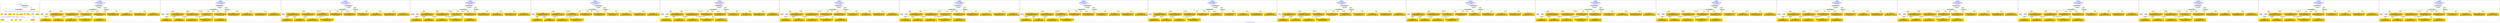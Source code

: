 digraph n0 {
fontcolor="blue"
remincross="true"
label="s15-s-detroit-institute-of-art.json"
subgraph cluster_0 {
label="1-correct model"
n2[style="filled",color="white",fillcolor="lightgray",label="CulturalHeritageObject1"];
n3[shape="plaintext",style="filled",fillcolor="gold",label="date"];
n4[style="filled",color="white",fillcolor="lightgray",label="Person1"];
n5[shape="plaintext",style="filled",fillcolor="gold",label="dimensions"];
n6[shape="plaintext",style="filled",fillcolor="gold",label="medium"];
n7[shape="plaintext",style="filled",fillcolor="gold",label="credit"];
n8[shape="plaintext",style="filled",fillcolor="gold",label="provenance"];
n9[shape="plaintext",style="filled",fillcolor="gold",label="title"];
n10[shape="plaintext",style="filled",fillcolor="gold",label="accession"];
n11[style="filled",color="white",fillcolor="lightgray",label="Concept1"];
n12[shape="plaintext",style="filled",fillcolor="gold",label="nationality"];
n13[shape="plaintext",style="filled",fillcolor="gold",label="birth"];
n14[shape="plaintext",style="filled",fillcolor="gold",label="death"];
n15[shape="plaintext",style="filled",fillcolor="gold",label="name"];
n16[style="filled",color="white",fillcolor="lightgray",label="EuropeanaAggregation1"];
n17[style="filled",color="white",fillcolor="lightgray",label="WebResource1"];
n18[shape="plaintext",style="filled",fillcolor="gold",label="imageURL"];
n19[shape="plaintext",style="filled",fillcolor="gold",label="classification"];
}
subgraph cluster_1 {
label="candidate 0\nlink coherence:1.0\nnode coherence:1.0\nconfidence:0.4837731512273086\nmapping score:0.6099756657937183\ncost:16.99975\n-precision:0.76-recall:0.76"
n21[style="filled",color="white",fillcolor="lightgray",label="CulturalHeritageObject1"];
n22[style="filled",color="white",fillcolor="lightgray",label="Person1"];
n23[style="filled",color="white",fillcolor="lightgray",label="Concept1"];
n24[style="filled",color="white",fillcolor="lightgray",label="EuropeanaAggregation1"];
n25[style="filled",color="white",fillcolor="lightgray",label="WebResource1"];
n26[shape="plaintext",style="filled",fillcolor="gold",label="dimensions\n[CulturalHeritageObject,extent,0.621]\n[CulturalHeritageObject,accessionNumber,0.192]\n[CulturalHeritageObject,description,0.11]\n[CulturalHeritageObject,provenance,0.077]"];
n27[shape="plaintext",style="filled",fillcolor="gold",label="accession\n[CulturalHeritageObject,extent,0.696]\n[CulturalHeritageObject,accessionNumber,0.255]\n[CulturalHeritageObject,description,0.033]\n[Person,nameOfThePerson,0.016]"];
n28[shape="plaintext",style="filled",fillcolor="gold",label="title\n[CulturalHeritageObject,description,0.348]\n[CulturalHeritageObject,title,0.31]\n[Document,classLink,0.174]\n[Person,biographicalInformation,0.168]"];
n29[shape="plaintext",style="filled",fillcolor="gold",label="medium\n[CulturalHeritageObject,medium,0.793]\n[CulturalHeritageObject,provenance,0.086]\n[CulturalHeritageObject,description,0.062]\n[Concept,prefLabel,0.06]"];
n30[shape="plaintext",style="filled",fillcolor="gold",label="birth\n[Person,dateOfBirth,0.499]\n[Person,dateOfDeath,0.234]\n[CulturalHeritageObject,created,0.218]\n[Person,biographicalInformation,0.049]"];
n31[shape="plaintext",style="filled",fillcolor="gold",label="death\n[Person,dateOfDeath,0.389]\n[Person,dateOfBirth,0.315]\n[CulturalHeritageObject,created,0.262]\n[Person,biographicalInformation,0.034]"];
n32[shape="plaintext",style="filled",fillcolor="gold",label="provenance\n[CulturalHeritageObject,provenance,0.347]\n[CulturalHeritageObject,description,0.257]\n[Person,biographicalInformation,0.204]\n[CulturalHeritageObject,title,0.192]"];
n33[shape="plaintext",style="filled",fillcolor="gold",label="imageURL\n[WebResource,classLink,0.653]\n[Document,classLink,0.342]\n[CulturalHeritageObject,description,0.003]\n[CulturalHeritageObject,provenance,0.002]"];
n34[shape="plaintext",style="filled",fillcolor="gold",label="date\n[Person,dateOfBirth,0.377]\n[Person,dateOfDeath,0.303]\n[CulturalHeritageObject,created,0.288]\n[CulturalHeritageObject,provenance,0.033]"];
n35[shape="plaintext",style="filled",fillcolor="gold",label="name\n[Person,nameOfThePerson,0.426]\n[Document,classLink,0.345]\n[CulturalHeritageObject,provenance,0.117]\n[CulturalHeritageObject,description,0.111]"];
n36[shape="plaintext",style="filled",fillcolor="gold",label="nationality\n[Person,countryAssociatedWithThePerson,0.724]\n[CulturalHeritageObject,provenance,0.114]\n[Concept,prefLabel,0.096]\n[CulturalHeritageObject,title,0.066]"];
n37[shape="plaintext",style="filled",fillcolor="gold",label="credit\n[CulturalHeritageObject,provenance,0.637]\n[CulturalHeritageObject,description,0.155]\n[CulturalHeritageObject,title,0.128]\n[Person,biographicalInformation,0.081]"];
n38[shape="plaintext",style="filled",fillcolor="gold",label="classification\n[Person,biographicalInformation,0.397]\n[Concept,prefLabel,0.296]\n[CulturalHeritageObject,description,0.185]\n[CulturalHeritageObject,provenance,0.121]"];
}
subgraph cluster_2 {
label="candidate 1\nlink coherence:1.0\nnode coherence:1.0\nconfidence:0.482786776830802\nmapping score:0.6096468743282161\ncost:16.99975\n-precision:0.88-recall:0.88"
n40[style="filled",color="white",fillcolor="lightgray",label="CulturalHeritageObject1"];
n41[style="filled",color="white",fillcolor="lightgray",label="Person1"];
n42[style="filled",color="white",fillcolor="lightgray",label="Concept1"];
n43[style="filled",color="white",fillcolor="lightgray",label="EuropeanaAggregation1"];
n44[style="filled",color="white",fillcolor="lightgray",label="WebResource1"];
n45[shape="plaintext",style="filled",fillcolor="gold",label="accession\n[CulturalHeritageObject,extent,0.696]\n[CulturalHeritageObject,accessionNumber,0.255]\n[CulturalHeritageObject,description,0.033]\n[Person,nameOfThePerson,0.016]"];
n46[shape="plaintext",style="filled",fillcolor="gold",label="dimensions\n[CulturalHeritageObject,extent,0.621]\n[CulturalHeritageObject,accessionNumber,0.192]\n[CulturalHeritageObject,description,0.11]\n[CulturalHeritageObject,provenance,0.077]"];
n47[shape="plaintext",style="filled",fillcolor="gold",label="title\n[CulturalHeritageObject,description,0.348]\n[CulturalHeritageObject,title,0.31]\n[Document,classLink,0.174]\n[Person,biographicalInformation,0.168]"];
n48[shape="plaintext",style="filled",fillcolor="gold",label="medium\n[CulturalHeritageObject,medium,0.793]\n[CulturalHeritageObject,provenance,0.086]\n[CulturalHeritageObject,description,0.062]\n[Concept,prefLabel,0.06]"];
n49[shape="plaintext",style="filled",fillcolor="gold",label="birth\n[Person,dateOfBirth,0.499]\n[Person,dateOfDeath,0.234]\n[CulturalHeritageObject,created,0.218]\n[Person,biographicalInformation,0.049]"];
n50[shape="plaintext",style="filled",fillcolor="gold",label="death\n[Person,dateOfDeath,0.389]\n[Person,dateOfBirth,0.315]\n[CulturalHeritageObject,created,0.262]\n[Person,biographicalInformation,0.034]"];
n51[shape="plaintext",style="filled",fillcolor="gold",label="provenance\n[CulturalHeritageObject,provenance,0.347]\n[CulturalHeritageObject,description,0.257]\n[Person,biographicalInformation,0.204]\n[CulturalHeritageObject,title,0.192]"];
n52[shape="plaintext",style="filled",fillcolor="gold",label="imageURL\n[WebResource,classLink,0.653]\n[Document,classLink,0.342]\n[CulturalHeritageObject,description,0.003]\n[CulturalHeritageObject,provenance,0.002]"];
n53[shape="plaintext",style="filled",fillcolor="gold",label="date\n[Person,dateOfBirth,0.377]\n[Person,dateOfDeath,0.303]\n[CulturalHeritageObject,created,0.288]\n[CulturalHeritageObject,provenance,0.033]"];
n54[shape="plaintext",style="filled",fillcolor="gold",label="name\n[Person,nameOfThePerson,0.426]\n[Document,classLink,0.345]\n[CulturalHeritageObject,provenance,0.117]\n[CulturalHeritageObject,description,0.111]"];
n55[shape="plaintext",style="filled",fillcolor="gold",label="nationality\n[Person,countryAssociatedWithThePerson,0.724]\n[CulturalHeritageObject,provenance,0.114]\n[Concept,prefLabel,0.096]\n[CulturalHeritageObject,title,0.066]"];
n56[shape="plaintext",style="filled",fillcolor="gold",label="credit\n[CulturalHeritageObject,provenance,0.637]\n[CulturalHeritageObject,description,0.155]\n[CulturalHeritageObject,title,0.128]\n[Person,biographicalInformation,0.081]"];
n57[shape="plaintext",style="filled",fillcolor="gold",label="classification\n[Person,biographicalInformation,0.397]\n[Concept,prefLabel,0.296]\n[CulturalHeritageObject,description,0.185]\n[CulturalHeritageObject,provenance,0.121]"];
}
subgraph cluster_3 {
label="candidate 10\nlink coherence:1.0\nnode coherence:1.0\nconfidence:0.47230752979749024\nmapping score:0.6189743048042916\ncost:15.99977\n-precision:0.81-recall:0.76"
n59[style="filled",color="white",fillcolor="lightgray",label="CulturalHeritageObject1"];
n60[style="filled",color="white",fillcolor="lightgray",label="Person1"];
n61[style="filled",color="white",fillcolor="lightgray",label="EuropeanaAggregation1"];
n62[style="filled",color="white",fillcolor="lightgray",label="WebResource1"];
n63[shape="plaintext",style="filled",fillcolor="gold",label="dimensions\n[CulturalHeritageObject,extent,0.621]\n[CulturalHeritageObject,accessionNumber,0.192]\n[CulturalHeritageObject,description,0.11]\n[CulturalHeritageObject,provenance,0.077]"];
n64[shape="plaintext",style="filled",fillcolor="gold",label="accession\n[CulturalHeritageObject,extent,0.696]\n[CulturalHeritageObject,accessionNumber,0.255]\n[CulturalHeritageObject,description,0.033]\n[Person,nameOfThePerson,0.016]"];
n65[shape="plaintext",style="filled",fillcolor="gold",label="classification\n[Person,biographicalInformation,0.397]\n[Concept,prefLabel,0.296]\n[CulturalHeritageObject,description,0.185]\n[CulturalHeritageObject,provenance,0.121]"];
n66[shape="plaintext",style="filled",fillcolor="gold",label="medium\n[CulturalHeritageObject,medium,0.793]\n[CulturalHeritageObject,provenance,0.086]\n[CulturalHeritageObject,description,0.062]\n[Concept,prefLabel,0.06]"];
n67[shape="plaintext",style="filled",fillcolor="gold",label="birth\n[Person,dateOfBirth,0.499]\n[Person,dateOfDeath,0.234]\n[CulturalHeritageObject,created,0.218]\n[Person,biographicalInformation,0.049]"];
n68[shape="plaintext",style="filled",fillcolor="gold",label="death\n[Person,dateOfDeath,0.389]\n[Person,dateOfBirth,0.315]\n[CulturalHeritageObject,created,0.262]\n[Person,biographicalInformation,0.034]"];
n69[shape="plaintext",style="filled",fillcolor="gold",label="provenance\n[CulturalHeritageObject,provenance,0.347]\n[CulturalHeritageObject,description,0.257]\n[Person,biographicalInformation,0.204]\n[CulturalHeritageObject,title,0.192]"];
n70[shape="plaintext",style="filled",fillcolor="gold",label="imageURL\n[WebResource,classLink,0.653]\n[Document,classLink,0.342]\n[CulturalHeritageObject,description,0.003]\n[CulturalHeritageObject,provenance,0.002]"];
n71[shape="plaintext",style="filled",fillcolor="gold",label="title\n[CulturalHeritageObject,description,0.348]\n[CulturalHeritageObject,title,0.31]\n[Document,classLink,0.174]\n[Person,biographicalInformation,0.168]"];
n72[shape="plaintext",style="filled",fillcolor="gold",label="date\n[Person,dateOfBirth,0.377]\n[Person,dateOfDeath,0.303]\n[CulturalHeritageObject,created,0.288]\n[CulturalHeritageObject,provenance,0.033]"];
n73[shape="plaintext",style="filled",fillcolor="gold",label="name\n[Person,nameOfThePerson,0.426]\n[Document,classLink,0.345]\n[CulturalHeritageObject,provenance,0.117]\n[CulturalHeritageObject,description,0.111]"];
n74[shape="plaintext",style="filled",fillcolor="gold",label="nationality\n[Person,countryAssociatedWithThePerson,0.724]\n[CulturalHeritageObject,provenance,0.114]\n[Concept,prefLabel,0.096]\n[CulturalHeritageObject,title,0.066]"];
n75[shape="plaintext",style="filled",fillcolor="gold",label="credit\n[CulturalHeritageObject,provenance,0.637]\n[CulturalHeritageObject,description,0.155]\n[CulturalHeritageObject,title,0.128]\n[Person,biographicalInformation,0.081]"];
}
subgraph cluster_4 {
label="candidate 11\nlink coherence:1.0\nnode coherence:1.0\nconfidence:0.47186299752538824\nmapping score:0.6060056145597449\ncost:16.99975\n-precision:0.71-recall:0.71"
n77[style="filled",color="white",fillcolor="lightgray",label="CulturalHeritageObject1"];
n78[style="filled",color="white",fillcolor="lightgray",label="Person1"];
n79[style="filled",color="white",fillcolor="lightgray",label="Concept1"];
n80[style="filled",color="white",fillcolor="lightgray",label="EuropeanaAggregation1"];
n81[style="filled",color="white",fillcolor="lightgray",label="WebResource1"];
n82[shape="plaintext",style="filled",fillcolor="gold",label="dimensions\n[CulturalHeritageObject,extent,0.621]\n[CulturalHeritageObject,accessionNumber,0.192]\n[CulturalHeritageObject,description,0.11]\n[CulturalHeritageObject,provenance,0.077]"];
n83[shape="plaintext",style="filled",fillcolor="gold",label="accession\n[CulturalHeritageObject,extent,0.696]\n[CulturalHeritageObject,accessionNumber,0.255]\n[CulturalHeritageObject,description,0.033]\n[Person,nameOfThePerson,0.016]"];
n84[shape="plaintext",style="filled",fillcolor="gold",label="title\n[CulturalHeritageObject,description,0.348]\n[CulturalHeritageObject,title,0.31]\n[Document,classLink,0.174]\n[Person,biographicalInformation,0.168]"];
n85[shape="plaintext",style="filled",fillcolor="gold",label="medium\n[CulturalHeritageObject,medium,0.793]\n[CulturalHeritageObject,provenance,0.086]\n[CulturalHeritageObject,description,0.062]\n[Concept,prefLabel,0.06]"];
n86[shape="plaintext",style="filled",fillcolor="gold",label="birth\n[Person,dateOfBirth,0.499]\n[Person,dateOfDeath,0.234]\n[CulturalHeritageObject,created,0.218]\n[Person,biographicalInformation,0.049]"];
n87[shape="plaintext",style="filled",fillcolor="gold",label="death\n[Person,dateOfDeath,0.389]\n[Person,dateOfBirth,0.315]\n[CulturalHeritageObject,created,0.262]\n[Person,biographicalInformation,0.034]"];
n88[shape="plaintext",style="filled",fillcolor="gold",label="imageURL\n[WebResource,classLink,0.653]\n[Document,classLink,0.342]\n[CulturalHeritageObject,description,0.003]\n[CulturalHeritageObject,provenance,0.002]"];
n89[shape="plaintext",style="filled",fillcolor="gold",label="provenance\n[CulturalHeritageObject,provenance,0.347]\n[CulturalHeritageObject,description,0.257]\n[Person,biographicalInformation,0.204]\n[CulturalHeritageObject,title,0.192]"];
n90[shape="plaintext",style="filled",fillcolor="gold",label="date\n[Person,dateOfBirth,0.377]\n[Person,dateOfDeath,0.303]\n[CulturalHeritageObject,created,0.288]\n[CulturalHeritageObject,provenance,0.033]"];
n91[shape="plaintext",style="filled",fillcolor="gold",label="name\n[Person,nameOfThePerson,0.426]\n[Document,classLink,0.345]\n[CulturalHeritageObject,provenance,0.117]\n[CulturalHeritageObject,description,0.111]"];
n92[shape="plaintext",style="filled",fillcolor="gold",label="nationality\n[Person,countryAssociatedWithThePerson,0.724]\n[CulturalHeritageObject,provenance,0.114]\n[Concept,prefLabel,0.096]\n[CulturalHeritageObject,title,0.066]"];
n93[shape="plaintext",style="filled",fillcolor="gold",label="credit\n[CulturalHeritageObject,provenance,0.637]\n[CulturalHeritageObject,description,0.155]\n[CulturalHeritageObject,title,0.128]\n[Person,biographicalInformation,0.081]"];
n94[shape="plaintext",style="filled",fillcolor="gold",label="classification\n[Person,biographicalInformation,0.397]\n[Concept,prefLabel,0.296]\n[CulturalHeritageObject,description,0.185]\n[CulturalHeritageObject,provenance,0.121]"];
}
subgraph cluster_5 {
label="candidate 12\nlink coherence:1.0\nnode coherence:1.0\nconfidence:0.4713211554009837\nmapping score:0.6186455133387895\ncost:15.99977\n-precision:0.94-recall:0.88"
n96[style="filled",color="white",fillcolor="lightgray",label="CulturalHeritageObject1"];
n97[style="filled",color="white",fillcolor="lightgray",label="Person1"];
n98[style="filled",color="white",fillcolor="lightgray",label="EuropeanaAggregation1"];
n99[style="filled",color="white",fillcolor="lightgray",label="WebResource1"];
n100[shape="plaintext",style="filled",fillcolor="gold",label="accession\n[CulturalHeritageObject,extent,0.696]\n[CulturalHeritageObject,accessionNumber,0.255]\n[CulturalHeritageObject,description,0.033]\n[Person,nameOfThePerson,0.016]"];
n101[shape="plaintext",style="filled",fillcolor="gold",label="dimensions\n[CulturalHeritageObject,extent,0.621]\n[CulturalHeritageObject,accessionNumber,0.192]\n[CulturalHeritageObject,description,0.11]\n[CulturalHeritageObject,provenance,0.077]"];
n102[shape="plaintext",style="filled",fillcolor="gold",label="classification\n[Person,biographicalInformation,0.397]\n[Concept,prefLabel,0.296]\n[CulturalHeritageObject,description,0.185]\n[CulturalHeritageObject,provenance,0.121]"];
n103[shape="plaintext",style="filled",fillcolor="gold",label="medium\n[CulturalHeritageObject,medium,0.793]\n[CulturalHeritageObject,provenance,0.086]\n[CulturalHeritageObject,description,0.062]\n[Concept,prefLabel,0.06]"];
n104[shape="plaintext",style="filled",fillcolor="gold",label="birth\n[Person,dateOfBirth,0.499]\n[Person,dateOfDeath,0.234]\n[CulturalHeritageObject,created,0.218]\n[Person,biographicalInformation,0.049]"];
n105[shape="plaintext",style="filled",fillcolor="gold",label="death\n[Person,dateOfDeath,0.389]\n[Person,dateOfBirth,0.315]\n[CulturalHeritageObject,created,0.262]\n[Person,biographicalInformation,0.034]"];
n106[shape="plaintext",style="filled",fillcolor="gold",label="provenance\n[CulturalHeritageObject,provenance,0.347]\n[CulturalHeritageObject,description,0.257]\n[Person,biographicalInformation,0.204]\n[CulturalHeritageObject,title,0.192]"];
n107[shape="plaintext",style="filled",fillcolor="gold",label="imageURL\n[WebResource,classLink,0.653]\n[Document,classLink,0.342]\n[CulturalHeritageObject,description,0.003]\n[CulturalHeritageObject,provenance,0.002]"];
n108[shape="plaintext",style="filled",fillcolor="gold",label="title\n[CulturalHeritageObject,description,0.348]\n[CulturalHeritageObject,title,0.31]\n[Document,classLink,0.174]\n[Person,biographicalInformation,0.168]"];
n109[shape="plaintext",style="filled",fillcolor="gold",label="date\n[Person,dateOfBirth,0.377]\n[Person,dateOfDeath,0.303]\n[CulturalHeritageObject,created,0.288]\n[CulturalHeritageObject,provenance,0.033]"];
n110[shape="plaintext",style="filled",fillcolor="gold",label="name\n[Person,nameOfThePerson,0.426]\n[Document,classLink,0.345]\n[CulturalHeritageObject,provenance,0.117]\n[CulturalHeritageObject,description,0.111]"];
n111[shape="plaintext",style="filled",fillcolor="gold",label="nationality\n[Person,countryAssociatedWithThePerson,0.724]\n[CulturalHeritageObject,provenance,0.114]\n[Concept,prefLabel,0.096]\n[CulturalHeritageObject,title,0.066]"];
n112[shape="plaintext",style="filled",fillcolor="gold",label="credit\n[CulturalHeritageObject,provenance,0.637]\n[CulturalHeritageObject,description,0.155]\n[CulturalHeritageObject,title,0.128]\n[Person,biographicalInformation,0.081]"];
}
subgraph cluster_6 {
label="candidate 13\nlink coherence:1.0\nnode coherence:1.0\nconfidence:0.4711762622087231\nmapping score:0.605776702787523\ncost:16.99975\n-precision:0.88-recall:0.88"
n114[style="filled",color="white",fillcolor="lightgray",label="CulturalHeritageObject1"];
n115[style="filled",color="white",fillcolor="lightgray",label="Person1"];
n116[style="filled",color="white",fillcolor="lightgray",label="Concept1"];
n117[style="filled",color="white",fillcolor="lightgray",label="EuropeanaAggregation1"];
n118[style="filled",color="white",fillcolor="lightgray",label="WebResource1"];
n119[shape="plaintext",style="filled",fillcolor="gold",label="accession\n[CulturalHeritageObject,extent,0.696]\n[CulturalHeritageObject,accessionNumber,0.255]\n[CulturalHeritageObject,description,0.033]\n[Person,nameOfThePerson,0.016]"];
n120[shape="plaintext",style="filled",fillcolor="gold",label="dimensions\n[CulturalHeritageObject,extent,0.621]\n[CulturalHeritageObject,accessionNumber,0.192]\n[CulturalHeritageObject,description,0.11]\n[CulturalHeritageObject,provenance,0.077]"];
n121[shape="plaintext",style="filled",fillcolor="gold",label="medium\n[CulturalHeritageObject,medium,0.793]\n[CulturalHeritageObject,provenance,0.086]\n[CulturalHeritageObject,description,0.062]\n[Concept,prefLabel,0.06]"];
n122[shape="plaintext",style="filled",fillcolor="gold",label="birth\n[Person,dateOfBirth,0.499]\n[Person,dateOfDeath,0.234]\n[CulturalHeritageObject,created,0.218]\n[Person,biographicalInformation,0.049]"];
n123[shape="plaintext",style="filled",fillcolor="gold",label="date\n[Person,dateOfBirth,0.377]\n[Person,dateOfDeath,0.303]\n[CulturalHeritageObject,created,0.288]\n[CulturalHeritageObject,provenance,0.033]"];
n124[shape="plaintext",style="filled",fillcolor="gold",label="provenance\n[CulturalHeritageObject,provenance,0.347]\n[CulturalHeritageObject,description,0.257]\n[Person,biographicalInformation,0.204]\n[CulturalHeritageObject,title,0.192]"];
n125[shape="plaintext",style="filled",fillcolor="gold",label="imageURL\n[WebResource,classLink,0.653]\n[Document,classLink,0.342]\n[CulturalHeritageObject,description,0.003]\n[CulturalHeritageObject,provenance,0.002]"];
n126[shape="plaintext",style="filled",fillcolor="gold",label="title\n[CulturalHeritageObject,description,0.348]\n[CulturalHeritageObject,title,0.31]\n[Document,classLink,0.174]\n[Person,biographicalInformation,0.168]"];
n127[shape="plaintext",style="filled",fillcolor="gold",label="death\n[Person,dateOfDeath,0.389]\n[Person,dateOfBirth,0.315]\n[CulturalHeritageObject,created,0.262]\n[Person,biographicalInformation,0.034]"];
n128[shape="plaintext",style="filled",fillcolor="gold",label="name\n[Person,nameOfThePerson,0.426]\n[Document,classLink,0.345]\n[CulturalHeritageObject,provenance,0.117]\n[CulturalHeritageObject,description,0.111]"];
n129[shape="plaintext",style="filled",fillcolor="gold",label="nationality\n[Person,countryAssociatedWithThePerson,0.724]\n[CulturalHeritageObject,provenance,0.114]\n[Concept,prefLabel,0.096]\n[CulturalHeritageObject,title,0.066]"];
n130[shape="plaintext",style="filled",fillcolor="gold",label="credit\n[CulturalHeritageObject,provenance,0.637]\n[CulturalHeritageObject,description,0.155]\n[CulturalHeritageObject,title,0.128]\n[Person,biographicalInformation,0.081]"];
n131[shape="plaintext",style="filled",fillcolor="gold",label="classification\n[Person,biographicalInformation,0.397]\n[Concept,prefLabel,0.296]\n[CulturalHeritageObject,description,0.185]\n[CulturalHeritageObject,provenance,0.121]"];
}
subgraph cluster_7 {
label="candidate 14\nlink coherence:1.0\nnode coherence:1.0\nconfidence:0.4711762622087231\nmapping score:0.605776702787523\ncost:16.99981\n-precision:0.88-recall:0.88"
n133[style="filled",color="white",fillcolor="lightgray",label="CulturalHeritageObject1"];
n134[style="filled",color="white",fillcolor="lightgray",label="Person1"];
n135[style="filled",color="white",fillcolor="lightgray",label="Concept1"];
n136[style="filled",color="white",fillcolor="lightgray",label="EuropeanaAggregation1"];
n137[style="filled",color="white",fillcolor="lightgray",label="WebResource2"];
n138[shape="plaintext",style="filled",fillcolor="gold",label="accession\n[CulturalHeritageObject,extent,0.696]\n[CulturalHeritageObject,accessionNumber,0.255]\n[CulturalHeritageObject,description,0.033]\n[Person,nameOfThePerson,0.016]"];
n139[shape="plaintext",style="filled",fillcolor="gold",label="imageURL\n[WebResource,classLink,0.653]\n[Document,classLink,0.342]\n[CulturalHeritageObject,description,0.003]\n[CulturalHeritageObject,provenance,0.002]"];
n140[shape="plaintext",style="filled",fillcolor="gold",label="dimensions\n[CulturalHeritageObject,extent,0.621]\n[CulturalHeritageObject,accessionNumber,0.192]\n[CulturalHeritageObject,description,0.11]\n[CulturalHeritageObject,provenance,0.077]"];
n141[shape="plaintext",style="filled",fillcolor="gold",label="medium\n[CulturalHeritageObject,medium,0.793]\n[CulturalHeritageObject,provenance,0.086]\n[CulturalHeritageObject,description,0.062]\n[Concept,prefLabel,0.06]"];
n142[shape="plaintext",style="filled",fillcolor="gold",label="birth\n[Person,dateOfBirth,0.499]\n[Person,dateOfDeath,0.234]\n[CulturalHeritageObject,created,0.218]\n[Person,biographicalInformation,0.049]"];
n143[shape="plaintext",style="filled",fillcolor="gold",label="date\n[Person,dateOfBirth,0.377]\n[Person,dateOfDeath,0.303]\n[CulturalHeritageObject,created,0.288]\n[CulturalHeritageObject,provenance,0.033]"];
n144[shape="plaintext",style="filled",fillcolor="gold",label="provenance\n[CulturalHeritageObject,provenance,0.347]\n[CulturalHeritageObject,description,0.257]\n[Person,biographicalInformation,0.204]\n[CulturalHeritageObject,title,0.192]"];
n145[shape="plaintext",style="filled",fillcolor="gold",label="title\n[CulturalHeritageObject,description,0.348]\n[CulturalHeritageObject,title,0.31]\n[Document,classLink,0.174]\n[Person,biographicalInformation,0.168]"];
n146[shape="plaintext",style="filled",fillcolor="gold",label="death\n[Person,dateOfDeath,0.389]\n[Person,dateOfBirth,0.315]\n[CulturalHeritageObject,created,0.262]\n[Person,biographicalInformation,0.034]"];
n147[shape="plaintext",style="filled",fillcolor="gold",label="name\n[Person,nameOfThePerson,0.426]\n[Document,classLink,0.345]\n[CulturalHeritageObject,provenance,0.117]\n[CulturalHeritageObject,description,0.111]"];
n148[shape="plaintext",style="filled",fillcolor="gold",label="nationality\n[Person,countryAssociatedWithThePerson,0.724]\n[CulturalHeritageObject,provenance,0.114]\n[Concept,prefLabel,0.096]\n[CulturalHeritageObject,title,0.066]"];
n149[shape="plaintext",style="filled",fillcolor="gold",label="credit\n[CulturalHeritageObject,provenance,0.637]\n[CulturalHeritageObject,description,0.155]\n[CulturalHeritageObject,title,0.128]\n[Person,biographicalInformation,0.081]"];
n150[shape="plaintext",style="filled",fillcolor="gold",label="classification\n[Person,biographicalInformation,0.397]\n[Concept,prefLabel,0.296]\n[CulturalHeritageObject,description,0.185]\n[CulturalHeritageObject,provenance,0.121]"];
}
subgraph cluster_8 {
label="candidate 15\nlink coherence:1.0\nnode coherence:1.0\nconfidence:0.4708766231288817\nmapping score:0.6056768230942425\ncost:16.99975\n-precision:0.82-recall:0.82"
n152[style="filled",color="white",fillcolor="lightgray",label="CulturalHeritageObject1"];
n153[style="filled",color="white",fillcolor="lightgray",label="Person1"];
n154[style="filled",color="white",fillcolor="lightgray",label="Concept1"];
n155[style="filled",color="white",fillcolor="lightgray",label="EuropeanaAggregation1"];
n156[style="filled",color="white",fillcolor="lightgray",label="WebResource1"];
n157[shape="plaintext",style="filled",fillcolor="gold",label="accession\n[CulturalHeritageObject,extent,0.696]\n[CulturalHeritageObject,accessionNumber,0.255]\n[CulturalHeritageObject,description,0.033]\n[Person,nameOfThePerson,0.016]"];
n158[shape="plaintext",style="filled",fillcolor="gold",label="dimensions\n[CulturalHeritageObject,extent,0.621]\n[CulturalHeritageObject,accessionNumber,0.192]\n[CulturalHeritageObject,description,0.11]\n[CulturalHeritageObject,provenance,0.077]"];
n159[shape="plaintext",style="filled",fillcolor="gold",label="title\n[CulturalHeritageObject,description,0.348]\n[CulturalHeritageObject,title,0.31]\n[Document,classLink,0.174]\n[Person,biographicalInformation,0.168]"];
n160[shape="plaintext",style="filled",fillcolor="gold",label="medium\n[CulturalHeritageObject,medium,0.793]\n[CulturalHeritageObject,provenance,0.086]\n[CulturalHeritageObject,description,0.062]\n[Concept,prefLabel,0.06]"];
n161[shape="plaintext",style="filled",fillcolor="gold",label="birth\n[Person,dateOfBirth,0.499]\n[Person,dateOfDeath,0.234]\n[CulturalHeritageObject,created,0.218]\n[Person,biographicalInformation,0.049]"];
n162[shape="plaintext",style="filled",fillcolor="gold",label="death\n[Person,dateOfDeath,0.389]\n[Person,dateOfBirth,0.315]\n[CulturalHeritageObject,created,0.262]\n[Person,biographicalInformation,0.034]"];
n163[shape="plaintext",style="filled",fillcolor="gold",label="imageURL\n[WebResource,classLink,0.653]\n[Document,classLink,0.342]\n[CulturalHeritageObject,description,0.003]\n[CulturalHeritageObject,provenance,0.002]"];
n164[shape="plaintext",style="filled",fillcolor="gold",label="provenance\n[CulturalHeritageObject,provenance,0.347]\n[CulturalHeritageObject,description,0.257]\n[Person,biographicalInformation,0.204]\n[CulturalHeritageObject,title,0.192]"];
n165[shape="plaintext",style="filled",fillcolor="gold",label="date\n[Person,dateOfBirth,0.377]\n[Person,dateOfDeath,0.303]\n[CulturalHeritageObject,created,0.288]\n[CulturalHeritageObject,provenance,0.033]"];
n166[shape="plaintext",style="filled",fillcolor="gold",label="name\n[Person,nameOfThePerson,0.426]\n[Document,classLink,0.345]\n[CulturalHeritageObject,provenance,0.117]\n[CulturalHeritageObject,description,0.111]"];
n167[shape="plaintext",style="filled",fillcolor="gold",label="nationality\n[Person,countryAssociatedWithThePerson,0.724]\n[CulturalHeritageObject,provenance,0.114]\n[Concept,prefLabel,0.096]\n[CulturalHeritageObject,title,0.066]"];
n168[shape="plaintext",style="filled",fillcolor="gold",label="credit\n[CulturalHeritageObject,provenance,0.637]\n[CulturalHeritageObject,description,0.155]\n[CulturalHeritageObject,title,0.128]\n[Person,biographicalInformation,0.081]"];
n169[shape="plaintext",style="filled",fillcolor="gold",label="classification\n[Person,biographicalInformation,0.397]\n[Concept,prefLabel,0.296]\n[CulturalHeritageObject,description,0.185]\n[CulturalHeritageObject,provenance,0.121]"];
}
subgraph cluster_9 {
label="candidate 16\nlink coherence:1.0\nnode coherence:1.0\nconfidence:0.462663819102765\nmapping score:0.6157597345727165\ncost:15.99977\n-precision:0.81-recall:0.76"
n171[style="filled",color="white",fillcolor="lightgray",label="CulturalHeritageObject1"];
n172[style="filled",color="white",fillcolor="lightgray",label="Person1"];
n173[style="filled",color="white",fillcolor="lightgray",label="EuropeanaAggregation1"];
n174[style="filled",color="white",fillcolor="lightgray",label="WebResource1"];
n175[shape="plaintext",style="filled",fillcolor="gold",label="accession\n[CulturalHeritageObject,extent,0.696]\n[CulturalHeritageObject,accessionNumber,0.255]\n[CulturalHeritageObject,description,0.033]\n[Person,nameOfThePerson,0.016]"];
n176[shape="plaintext",style="filled",fillcolor="gold",label="dimensions\n[CulturalHeritageObject,extent,0.621]\n[CulturalHeritageObject,accessionNumber,0.192]\n[CulturalHeritageObject,description,0.11]\n[CulturalHeritageObject,provenance,0.077]"];
n177[shape="plaintext",style="filled",fillcolor="gold",label="classification\n[Person,biographicalInformation,0.397]\n[Concept,prefLabel,0.296]\n[CulturalHeritageObject,description,0.185]\n[CulturalHeritageObject,provenance,0.121]"];
n178[shape="plaintext",style="filled",fillcolor="gold",label="medium\n[CulturalHeritageObject,medium,0.793]\n[CulturalHeritageObject,provenance,0.086]\n[CulturalHeritageObject,description,0.062]\n[Concept,prefLabel,0.06]"];
n179[shape="plaintext",style="filled",fillcolor="gold",label="birth\n[Person,dateOfBirth,0.499]\n[Person,dateOfDeath,0.234]\n[CulturalHeritageObject,created,0.218]\n[Person,biographicalInformation,0.049]"];
n180[shape="plaintext",style="filled",fillcolor="gold",label="date\n[Person,dateOfBirth,0.377]\n[Person,dateOfDeath,0.303]\n[CulturalHeritageObject,created,0.288]\n[CulturalHeritageObject,provenance,0.033]"];
n181[shape="plaintext",style="filled",fillcolor="gold",label="provenance\n[CulturalHeritageObject,provenance,0.347]\n[CulturalHeritageObject,description,0.257]\n[Person,biographicalInformation,0.204]\n[CulturalHeritageObject,title,0.192]"];
n182[shape="plaintext",style="filled",fillcolor="gold",label="imageURL\n[WebResource,classLink,0.653]\n[Document,classLink,0.342]\n[CulturalHeritageObject,description,0.003]\n[CulturalHeritageObject,provenance,0.002]"];
n183[shape="plaintext",style="filled",fillcolor="gold",label="title\n[CulturalHeritageObject,description,0.348]\n[CulturalHeritageObject,title,0.31]\n[Document,classLink,0.174]\n[Person,biographicalInformation,0.168]"];
n184[shape="plaintext",style="filled",fillcolor="gold",label="death\n[Person,dateOfDeath,0.389]\n[Person,dateOfBirth,0.315]\n[CulturalHeritageObject,created,0.262]\n[Person,biographicalInformation,0.034]"];
n185[shape="plaintext",style="filled",fillcolor="gold",label="name\n[Person,nameOfThePerson,0.426]\n[Document,classLink,0.345]\n[CulturalHeritageObject,provenance,0.117]\n[CulturalHeritageObject,description,0.111]"];
n186[shape="plaintext",style="filled",fillcolor="gold",label="nationality\n[Person,countryAssociatedWithThePerson,0.724]\n[CulturalHeritageObject,provenance,0.114]\n[Concept,prefLabel,0.096]\n[CulturalHeritageObject,title,0.066]"];
n187[shape="plaintext",style="filled",fillcolor="gold",label="credit\n[CulturalHeritageObject,provenance,0.637]\n[CulturalHeritageObject,description,0.155]\n[CulturalHeritageObject,title,0.128]\n[Person,biographicalInformation,0.081]"];
}
subgraph cluster_10 {
label="candidate 17\nlink coherence:1.0\nnode coherence:1.0\nconfidence:0.4604895853071324\nmapping score:0.6150349899741724\ncost:15.99977\n-precision:0.75-recall:0.71"
n189[style="filled",color="white",fillcolor="lightgray",label="CulturalHeritageObject1"];
n190[style="filled",color="white",fillcolor="lightgray",label="Person1"];
n191[style="filled",color="white",fillcolor="lightgray",label="EuropeanaAggregation1"];
n192[style="filled",color="white",fillcolor="lightgray",label="WebResource1"];
n193[shape="plaintext",style="filled",fillcolor="gold",label="dimensions\n[CulturalHeritageObject,extent,0.621]\n[CulturalHeritageObject,accessionNumber,0.192]\n[CulturalHeritageObject,description,0.11]\n[CulturalHeritageObject,provenance,0.077]"];
n194[shape="plaintext",style="filled",fillcolor="gold",label="accession\n[CulturalHeritageObject,extent,0.696]\n[CulturalHeritageObject,accessionNumber,0.255]\n[CulturalHeritageObject,description,0.033]\n[Person,nameOfThePerson,0.016]"];
n195[shape="plaintext",style="filled",fillcolor="gold",label="provenance\n[CulturalHeritageObject,provenance,0.347]\n[CulturalHeritageObject,description,0.257]\n[Person,biographicalInformation,0.204]\n[CulturalHeritageObject,title,0.192]"];
n196[shape="plaintext",style="filled",fillcolor="gold",label="medium\n[CulturalHeritageObject,medium,0.793]\n[CulturalHeritageObject,provenance,0.086]\n[CulturalHeritageObject,description,0.062]\n[Concept,prefLabel,0.06]"];
n197[shape="plaintext",style="filled",fillcolor="gold",label="birth\n[Person,dateOfBirth,0.499]\n[Person,dateOfDeath,0.234]\n[CulturalHeritageObject,created,0.218]\n[Person,biographicalInformation,0.049]"];
n198[shape="plaintext",style="filled",fillcolor="gold",label="death\n[Person,dateOfDeath,0.389]\n[Person,dateOfBirth,0.315]\n[CulturalHeritageObject,created,0.262]\n[Person,biographicalInformation,0.034]"];
n199[shape="plaintext",style="filled",fillcolor="gold",label="classification\n[Person,biographicalInformation,0.397]\n[Concept,prefLabel,0.296]\n[CulturalHeritageObject,description,0.185]\n[CulturalHeritageObject,provenance,0.121]"];
n200[shape="plaintext",style="filled",fillcolor="gold",label="imageURL\n[WebResource,classLink,0.653]\n[Document,classLink,0.342]\n[CulturalHeritageObject,description,0.003]\n[CulturalHeritageObject,provenance,0.002]"];
n201[shape="plaintext",style="filled",fillcolor="gold",label="title\n[CulturalHeritageObject,description,0.348]\n[CulturalHeritageObject,title,0.31]\n[Document,classLink,0.174]\n[Person,biographicalInformation,0.168]"];
n202[shape="plaintext",style="filled",fillcolor="gold",label="date\n[Person,dateOfBirth,0.377]\n[Person,dateOfDeath,0.303]\n[CulturalHeritageObject,created,0.288]\n[CulturalHeritageObject,provenance,0.033]"];
n203[shape="plaintext",style="filled",fillcolor="gold",label="name\n[Person,nameOfThePerson,0.426]\n[Document,classLink,0.345]\n[CulturalHeritageObject,provenance,0.117]\n[CulturalHeritageObject,description,0.111]"];
n204[shape="plaintext",style="filled",fillcolor="gold",label="nationality\n[Person,countryAssociatedWithThePerson,0.724]\n[CulturalHeritageObject,provenance,0.114]\n[Concept,prefLabel,0.096]\n[CulturalHeritageObject,title,0.066]"];
n205[shape="plaintext",style="filled",fillcolor="gold",label="credit\n[CulturalHeritageObject,provenance,0.637]\n[CulturalHeritageObject,description,0.155]\n[CulturalHeritageObject,title,0.128]\n[Person,biographicalInformation,0.081]"];
}
subgraph cluster_11 {
label="candidate 18\nlink coherence:1.0\nnode coherence:1.0\nconfidence:0.45950321091062585\nmapping score:0.6147061985086701\ncost:15.99977\n-precision:0.88-recall:0.82"
n207[style="filled",color="white",fillcolor="lightgray",label="CulturalHeritageObject1"];
n208[style="filled",color="white",fillcolor="lightgray",label="Person1"];
n209[style="filled",color="white",fillcolor="lightgray",label="EuropeanaAggregation1"];
n210[style="filled",color="white",fillcolor="lightgray",label="WebResource1"];
n211[shape="plaintext",style="filled",fillcolor="gold",label="accession\n[CulturalHeritageObject,extent,0.696]\n[CulturalHeritageObject,accessionNumber,0.255]\n[CulturalHeritageObject,description,0.033]\n[Person,nameOfThePerson,0.016]"];
n212[shape="plaintext",style="filled",fillcolor="gold",label="dimensions\n[CulturalHeritageObject,extent,0.621]\n[CulturalHeritageObject,accessionNumber,0.192]\n[CulturalHeritageObject,description,0.11]\n[CulturalHeritageObject,provenance,0.077]"];
n213[shape="plaintext",style="filled",fillcolor="gold",label="provenance\n[CulturalHeritageObject,provenance,0.347]\n[CulturalHeritageObject,description,0.257]\n[Person,biographicalInformation,0.204]\n[CulturalHeritageObject,title,0.192]"];
n214[shape="plaintext",style="filled",fillcolor="gold",label="medium\n[CulturalHeritageObject,medium,0.793]\n[CulturalHeritageObject,provenance,0.086]\n[CulturalHeritageObject,description,0.062]\n[Concept,prefLabel,0.06]"];
n215[shape="plaintext",style="filled",fillcolor="gold",label="birth\n[Person,dateOfBirth,0.499]\n[Person,dateOfDeath,0.234]\n[CulturalHeritageObject,created,0.218]\n[Person,biographicalInformation,0.049]"];
n216[shape="plaintext",style="filled",fillcolor="gold",label="death\n[Person,dateOfDeath,0.389]\n[Person,dateOfBirth,0.315]\n[CulturalHeritageObject,created,0.262]\n[Person,biographicalInformation,0.034]"];
n217[shape="plaintext",style="filled",fillcolor="gold",label="classification\n[Person,biographicalInformation,0.397]\n[Concept,prefLabel,0.296]\n[CulturalHeritageObject,description,0.185]\n[CulturalHeritageObject,provenance,0.121]"];
n218[shape="plaintext",style="filled",fillcolor="gold",label="imageURL\n[WebResource,classLink,0.653]\n[Document,classLink,0.342]\n[CulturalHeritageObject,description,0.003]\n[CulturalHeritageObject,provenance,0.002]"];
n219[shape="plaintext",style="filled",fillcolor="gold",label="title\n[CulturalHeritageObject,description,0.348]\n[CulturalHeritageObject,title,0.31]\n[Document,classLink,0.174]\n[Person,biographicalInformation,0.168]"];
n220[shape="plaintext",style="filled",fillcolor="gold",label="date\n[Person,dateOfBirth,0.377]\n[Person,dateOfDeath,0.303]\n[CulturalHeritageObject,created,0.288]\n[CulturalHeritageObject,provenance,0.033]"];
n221[shape="plaintext",style="filled",fillcolor="gold",label="name\n[Person,nameOfThePerson,0.426]\n[Document,classLink,0.345]\n[CulturalHeritageObject,provenance,0.117]\n[CulturalHeritageObject,description,0.111]"];
n222[shape="plaintext",style="filled",fillcolor="gold",label="nationality\n[Person,countryAssociatedWithThePerson,0.724]\n[CulturalHeritageObject,provenance,0.114]\n[Concept,prefLabel,0.096]\n[CulturalHeritageObject,title,0.066]"];
n223[shape="plaintext",style="filled",fillcolor="gold",label="credit\n[CulturalHeritageObject,provenance,0.637]\n[CulturalHeritageObject,description,0.155]\n[CulturalHeritageObject,title,0.128]\n[Person,biographicalInformation,0.081]"];
}
subgraph cluster_12 {
label="candidate 19\nlink coherence:1.0\nnode coherence:1.0\nconfidence:0.4584099362468582\nmapping score:0.6143417736207476\ncost:15.99977\n-precision:0.69-recall:0.65"
n225[style="filled",color="white",fillcolor="lightgray",label="CulturalHeritageObject1"];
n226[style="filled",color="white",fillcolor="lightgray",label="Person1"];
n227[style="filled",color="white",fillcolor="lightgray",label="EuropeanaAggregation1"];
n228[style="filled",color="white",fillcolor="lightgray",label="WebResource1"];
n229[shape="plaintext",style="filled",fillcolor="gold",label="dimensions\n[CulturalHeritageObject,extent,0.621]\n[CulturalHeritageObject,accessionNumber,0.192]\n[CulturalHeritageObject,description,0.11]\n[CulturalHeritageObject,provenance,0.077]"];
n230[shape="plaintext",style="filled",fillcolor="gold",label="accession\n[CulturalHeritageObject,extent,0.696]\n[CulturalHeritageObject,accessionNumber,0.255]\n[CulturalHeritageObject,description,0.033]\n[Person,nameOfThePerson,0.016]"];
n231[shape="plaintext",style="filled",fillcolor="gold",label="title\n[CulturalHeritageObject,description,0.348]\n[CulturalHeritageObject,title,0.31]\n[Document,classLink,0.174]\n[Person,biographicalInformation,0.168]"];
n232[shape="plaintext",style="filled",fillcolor="gold",label="medium\n[CulturalHeritageObject,medium,0.793]\n[CulturalHeritageObject,provenance,0.086]\n[CulturalHeritageObject,description,0.062]\n[Concept,prefLabel,0.06]"];
n233[shape="plaintext",style="filled",fillcolor="gold",label="birth\n[Person,dateOfBirth,0.499]\n[Person,dateOfDeath,0.234]\n[CulturalHeritageObject,created,0.218]\n[Person,biographicalInformation,0.049]"];
n234[shape="plaintext",style="filled",fillcolor="gold",label="death\n[Person,dateOfDeath,0.389]\n[Person,dateOfBirth,0.315]\n[CulturalHeritageObject,created,0.262]\n[Person,biographicalInformation,0.034]"];
n235[shape="plaintext",style="filled",fillcolor="gold",label="classification\n[Person,biographicalInformation,0.397]\n[Concept,prefLabel,0.296]\n[CulturalHeritageObject,description,0.185]\n[CulturalHeritageObject,provenance,0.121]"];
n236[shape="plaintext",style="filled",fillcolor="gold",label="imageURL\n[WebResource,classLink,0.653]\n[Document,classLink,0.342]\n[CulturalHeritageObject,description,0.003]\n[CulturalHeritageObject,provenance,0.002]"];
n237[shape="plaintext",style="filled",fillcolor="gold",label="provenance\n[CulturalHeritageObject,provenance,0.347]\n[CulturalHeritageObject,description,0.257]\n[Person,biographicalInformation,0.204]\n[CulturalHeritageObject,title,0.192]"];
n238[shape="plaintext",style="filled",fillcolor="gold",label="date\n[Person,dateOfBirth,0.377]\n[Person,dateOfDeath,0.303]\n[CulturalHeritageObject,created,0.288]\n[CulturalHeritageObject,provenance,0.033]"];
n239[shape="plaintext",style="filled",fillcolor="gold",label="name\n[Person,nameOfThePerson,0.426]\n[Document,classLink,0.345]\n[CulturalHeritageObject,provenance,0.117]\n[CulturalHeritageObject,description,0.111]"];
n240[shape="plaintext",style="filled",fillcolor="gold",label="nationality\n[Person,countryAssociatedWithThePerson,0.724]\n[CulturalHeritageObject,provenance,0.114]\n[Concept,prefLabel,0.096]\n[CulturalHeritageObject,title,0.066]"];
n241[shape="plaintext",style="filled",fillcolor="gold",label="credit\n[CulturalHeritageObject,provenance,0.637]\n[CulturalHeritageObject,description,0.155]\n[CulturalHeritageObject,title,0.128]\n[Person,biographicalInformation,0.081]"];
}
subgraph cluster_13 {
label="candidate 2\nlink coherence:1.0\nnode coherence:1.0\nconfidence:0.4808199729034484\nmapping score:0.6089912730190982\ncost:16.99975\n-precision:0.88-recall:0.88"
n243[style="filled",color="white",fillcolor="lightgray",label="CulturalHeritageObject1"];
n244[style="filled",color="white",fillcolor="lightgray",label="Person1"];
n245[style="filled",color="white",fillcolor="lightgray",label="Concept1"];
n246[style="filled",color="white",fillcolor="lightgray",label="EuropeanaAggregation1"];
n247[style="filled",color="white",fillcolor="lightgray",label="WebResource1"];
n248[shape="plaintext",style="filled",fillcolor="gold",label="dimensions\n[CulturalHeritageObject,extent,0.621]\n[CulturalHeritageObject,accessionNumber,0.192]\n[CulturalHeritageObject,description,0.11]\n[CulturalHeritageObject,provenance,0.077]"];
n249[shape="plaintext",style="filled",fillcolor="gold",label="accession\n[CulturalHeritageObject,extent,0.696]\n[CulturalHeritageObject,accessionNumber,0.255]\n[CulturalHeritageObject,description,0.033]\n[Person,nameOfThePerson,0.016]"];
n250[shape="plaintext",style="filled",fillcolor="gold",label="medium\n[CulturalHeritageObject,medium,0.793]\n[CulturalHeritageObject,provenance,0.086]\n[CulturalHeritageObject,description,0.062]\n[Concept,prefLabel,0.06]"];
n251[shape="plaintext",style="filled",fillcolor="gold",label="birth\n[Person,dateOfBirth,0.499]\n[Person,dateOfDeath,0.234]\n[CulturalHeritageObject,created,0.218]\n[Person,biographicalInformation,0.049]"];
n252[shape="plaintext",style="filled",fillcolor="gold",label="death\n[Person,dateOfDeath,0.389]\n[Person,dateOfBirth,0.315]\n[CulturalHeritageObject,created,0.262]\n[Person,biographicalInformation,0.034]"];
n253[shape="plaintext",style="filled",fillcolor="gold",label="provenance\n[CulturalHeritageObject,provenance,0.347]\n[CulturalHeritageObject,description,0.257]\n[Person,biographicalInformation,0.204]\n[CulturalHeritageObject,title,0.192]"];
n254[shape="plaintext",style="filled",fillcolor="gold",label="imageURL\n[WebResource,classLink,0.653]\n[Document,classLink,0.342]\n[CulturalHeritageObject,description,0.003]\n[CulturalHeritageObject,provenance,0.002]"];
n255[shape="plaintext",style="filled",fillcolor="gold",label="title\n[CulturalHeritageObject,description,0.348]\n[CulturalHeritageObject,title,0.31]\n[Document,classLink,0.174]\n[Person,biographicalInformation,0.168]"];
n256[shape="plaintext",style="filled",fillcolor="gold",label="date\n[Person,dateOfBirth,0.377]\n[Person,dateOfDeath,0.303]\n[CulturalHeritageObject,created,0.288]\n[CulturalHeritageObject,provenance,0.033]"];
n257[shape="plaintext",style="filled",fillcolor="gold",label="name\n[Person,nameOfThePerson,0.426]\n[Document,classLink,0.345]\n[CulturalHeritageObject,provenance,0.117]\n[CulturalHeritageObject,description,0.111]"];
n258[shape="plaintext",style="filled",fillcolor="gold",label="nationality\n[Person,countryAssociatedWithThePerson,0.724]\n[CulturalHeritageObject,provenance,0.114]\n[Concept,prefLabel,0.096]\n[CulturalHeritageObject,title,0.066]"];
n259[shape="plaintext",style="filled",fillcolor="gold",label="credit\n[CulturalHeritageObject,provenance,0.637]\n[CulturalHeritageObject,description,0.155]\n[CulturalHeritageObject,title,0.128]\n[Person,biographicalInformation,0.081]"];
n260[shape="plaintext",style="filled",fillcolor="gold",label="classification\n[Person,biographicalInformation,0.397]\n[Concept,prefLabel,0.296]\n[CulturalHeritageObject,description,0.185]\n[CulturalHeritageObject,provenance,0.121]"];
}
subgraph cluster_14 {
label="candidate 3\nlink coherence:1.0\nnode coherence:1.0\nconfidence:0.4808199729034484\nmapping score:0.6089912730190982\ncost:16.99981\n-precision:0.88-recall:0.88"
n262[style="filled",color="white",fillcolor="lightgray",label="CulturalHeritageObject1"];
n263[style="filled",color="white",fillcolor="lightgray",label="Person1"];
n264[style="filled",color="white",fillcolor="lightgray",label="Concept1"];
n265[style="filled",color="white",fillcolor="lightgray",label="EuropeanaAggregation1"];
n266[style="filled",color="white",fillcolor="lightgray",label="WebResource2"];
n267[shape="plaintext",style="filled",fillcolor="gold",label="dimensions\n[CulturalHeritageObject,extent,0.621]\n[CulturalHeritageObject,accessionNumber,0.192]\n[CulturalHeritageObject,description,0.11]\n[CulturalHeritageObject,provenance,0.077]"];
n268[shape="plaintext",style="filled",fillcolor="gold",label="imageURL\n[WebResource,classLink,0.653]\n[Document,classLink,0.342]\n[CulturalHeritageObject,description,0.003]\n[CulturalHeritageObject,provenance,0.002]"];
n269[shape="plaintext",style="filled",fillcolor="gold",label="accession\n[CulturalHeritageObject,extent,0.696]\n[CulturalHeritageObject,accessionNumber,0.255]\n[CulturalHeritageObject,description,0.033]\n[Person,nameOfThePerson,0.016]"];
n270[shape="plaintext",style="filled",fillcolor="gold",label="medium\n[CulturalHeritageObject,medium,0.793]\n[CulturalHeritageObject,provenance,0.086]\n[CulturalHeritageObject,description,0.062]\n[Concept,prefLabel,0.06]"];
n271[shape="plaintext",style="filled",fillcolor="gold",label="birth\n[Person,dateOfBirth,0.499]\n[Person,dateOfDeath,0.234]\n[CulturalHeritageObject,created,0.218]\n[Person,biographicalInformation,0.049]"];
n272[shape="plaintext",style="filled",fillcolor="gold",label="death\n[Person,dateOfDeath,0.389]\n[Person,dateOfBirth,0.315]\n[CulturalHeritageObject,created,0.262]\n[Person,biographicalInformation,0.034]"];
n273[shape="plaintext",style="filled",fillcolor="gold",label="provenance\n[CulturalHeritageObject,provenance,0.347]\n[CulturalHeritageObject,description,0.257]\n[Person,biographicalInformation,0.204]\n[CulturalHeritageObject,title,0.192]"];
n274[shape="plaintext",style="filled",fillcolor="gold",label="title\n[CulturalHeritageObject,description,0.348]\n[CulturalHeritageObject,title,0.31]\n[Document,classLink,0.174]\n[Person,biographicalInformation,0.168]"];
n275[shape="plaintext",style="filled",fillcolor="gold",label="date\n[Person,dateOfBirth,0.377]\n[Person,dateOfDeath,0.303]\n[CulturalHeritageObject,created,0.288]\n[CulturalHeritageObject,provenance,0.033]"];
n276[shape="plaintext",style="filled",fillcolor="gold",label="name\n[Person,nameOfThePerson,0.426]\n[Document,classLink,0.345]\n[CulturalHeritageObject,provenance,0.117]\n[CulturalHeritageObject,description,0.111]"];
n277[shape="plaintext",style="filled",fillcolor="gold",label="nationality\n[Person,countryAssociatedWithThePerson,0.724]\n[CulturalHeritageObject,provenance,0.114]\n[Concept,prefLabel,0.096]\n[CulturalHeritageObject,title,0.066]"];
n278[shape="plaintext",style="filled",fillcolor="gold",label="credit\n[CulturalHeritageObject,provenance,0.637]\n[CulturalHeritageObject,description,0.155]\n[CulturalHeritageObject,title,0.128]\n[Person,biographicalInformation,0.081]"];
n279[shape="plaintext",style="filled",fillcolor="gold",label="classification\n[Person,biographicalInformation,0.397]\n[Concept,prefLabel,0.296]\n[CulturalHeritageObject,description,0.185]\n[CulturalHeritageObject,provenance,0.121]"];
}
subgraph cluster_15 {
label="candidate 4\nlink coherence:1.0\nnode coherence:1.0\nconfidence:0.47983359850694185\nmapping score:0.608662481553596\ncost:16.99975\n-precision:1.0-recall:1.0"
n281[style="filled",color="white",fillcolor="lightgray",label="CulturalHeritageObject1"];
n282[style="filled",color="white",fillcolor="lightgray",label="Person1"];
n283[style="filled",color="white",fillcolor="lightgray",label="Concept1"];
n284[style="filled",color="white",fillcolor="lightgray",label="EuropeanaAggregation1"];
n285[style="filled",color="white",fillcolor="lightgray",label="WebResource1"];
n286[shape="plaintext",style="filled",fillcolor="gold",label="accession\n[CulturalHeritageObject,extent,0.696]\n[CulturalHeritageObject,accessionNumber,0.255]\n[CulturalHeritageObject,description,0.033]\n[Person,nameOfThePerson,0.016]"];
n287[shape="plaintext",style="filled",fillcolor="gold",label="dimensions\n[CulturalHeritageObject,extent,0.621]\n[CulturalHeritageObject,accessionNumber,0.192]\n[CulturalHeritageObject,description,0.11]\n[CulturalHeritageObject,provenance,0.077]"];
n288[shape="plaintext",style="filled",fillcolor="gold",label="medium\n[CulturalHeritageObject,medium,0.793]\n[CulturalHeritageObject,provenance,0.086]\n[CulturalHeritageObject,description,0.062]\n[Concept,prefLabel,0.06]"];
n289[shape="plaintext",style="filled",fillcolor="gold",label="birth\n[Person,dateOfBirth,0.499]\n[Person,dateOfDeath,0.234]\n[CulturalHeritageObject,created,0.218]\n[Person,biographicalInformation,0.049]"];
n290[shape="plaintext",style="filled",fillcolor="gold",label="death\n[Person,dateOfDeath,0.389]\n[Person,dateOfBirth,0.315]\n[CulturalHeritageObject,created,0.262]\n[Person,biographicalInformation,0.034]"];
n291[shape="plaintext",style="filled",fillcolor="gold",label="provenance\n[CulturalHeritageObject,provenance,0.347]\n[CulturalHeritageObject,description,0.257]\n[Person,biographicalInformation,0.204]\n[CulturalHeritageObject,title,0.192]"];
n292[shape="plaintext",style="filled",fillcolor="gold",label="imageURL\n[WebResource,classLink,0.653]\n[Document,classLink,0.342]\n[CulturalHeritageObject,description,0.003]\n[CulturalHeritageObject,provenance,0.002]"];
n293[shape="plaintext",style="filled",fillcolor="gold",label="title\n[CulturalHeritageObject,description,0.348]\n[CulturalHeritageObject,title,0.31]\n[Document,classLink,0.174]\n[Person,biographicalInformation,0.168]"];
n294[shape="plaintext",style="filled",fillcolor="gold",label="date\n[Person,dateOfBirth,0.377]\n[Person,dateOfDeath,0.303]\n[CulturalHeritageObject,created,0.288]\n[CulturalHeritageObject,provenance,0.033]"];
n295[shape="plaintext",style="filled",fillcolor="gold",label="name\n[Person,nameOfThePerson,0.426]\n[Document,classLink,0.345]\n[CulturalHeritageObject,provenance,0.117]\n[CulturalHeritageObject,description,0.111]"];
n296[shape="plaintext",style="filled",fillcolor="gold",label="nationality\n[Person,countryAssociatedWithThePerson,0.724]\n[CulturalHeritageObject,provenance,0.114]\n[Concept,prefLabel,0.096]\n[CulturalHeritageObject,title,0.066]"];
n297[shape="plaintext",style="filled",fillcolor="gold",label="credit\n[CulturalHeritageObject,provenance,0.637]\n[CulturalHeritageObject,description,0.155]\n[CulturalHeritageObject,title,0.128]\n[Person,biographicalInformation,0.081]"];
n298[shape="plaintext",style="filled",fillcolor="gold",label="classification\n[Person,biographicalInformation,0.397]\n[Concept,prefLabel,0.296]\n[CulturalHeritageObject,description,0.185]\n[CulturalHeritageObject,provenance,0.121]"];
}
subgraph cluster_16 {
label="candidate 5\nlink coherence:1.0\nnode coherence:1.0\nconfidence:0.47983359850694185\nmapping score:0.608662481553596\ncost:16.99981\n-precision:1.0-recall:1.0"
n300[style="filled",color="white",fillcolor="lightgray",label="CulturalHeritageObject1"];
n301[style="filled",color="white",fillcolor="lightgray",label="Person1"];
n302[style="filled",color="white",fillcolor="lightgray",label="Concept1"];
n303[style="filled",color="white",fillcolor="lightgray",label="EuropeanaAggregation1"];
n304[style="filled",color="white",fillcolor="lightgray",label="WebResource2"];
n305[shape="plaintext",style="filled",fillcolor="gold",label="accession\n[CulturalHeritageObject,extent,0.696]\n[CulturalHeritageObject,accessionNumber,0.255]\n[CulturalHeritageObject,description,0.033]\n[Person,nameOfThePerson,0.016]"];
n306[shape="plaintext",style="filled",fillcolor="gold",label="imageURL\n[WebResource,classLink,0.653]\n[Document,classLink,0.342]\n[CulturalHeritageObject,description,0.003]\n[CulturalHeritageObject,provenance,0.002]"];
n307[shape="plaintext",style="filled",fillcolor="gold",label="dimensions\n[CulturalHeritageObject,extent,0.621]\n[CulturalHeritageObject,accessionNumber,0.192]\n[CulturalHeritageObject,description,0.11]\n[CulturalHeritageObject,provenance,0.077]"];
n308[shape="plaintext",style="filled",fillcolor="gold",label="medium\n[CulturalHeritageObject,medium,0.793]\n[CulturalHeritageObject,provenance,0.086]\n[CulturalHeritageObject,description,0.062]\n[Concept,prefLabel,0.06]"];
n309[shape="plaintext",style="filled",fillcolor="gold",label="birth\n[Person,dateOfBirth,0.499]\n[Person,dateOfDeath,0.234]\n[CulturalHeritageObject,created,0.218]\n[Person,biographicalInformation,0.049]"];
n310[shape="plaintext",style="filled",fillcolor="gold",label="death\n[Person,dateOfDeath,0.389]\n[Person,dateOfBirth,0.315]\n[CulturalHeritageObject,created,0.262]\n[Person,biographicalInformation,0.034]"];
n311[shape="plaintext",style="filled",fillcolor="gold",label="provenance\n[CulturalHeritageObject,provenance,0.347]\n[CulturalHeritageObject,description,0.257]\n[Person,biographicalInformation,0.204]\n[CulturalHeritageObject,title,0.192]"];
n312[shape="plaintext",style="filled",fillcolor="gold",label="title\n[CulturalHeritageObject,description,0.348]\n[CulturalHeritageObject,title,0.31]\n[Document,classLink,0.174]\n[Person,biographicalInformation,0.168]"];
n313[shape="plaintext",style="filled",fillcolor="gold",label="date\n[Person,dateOfBirth,0.377]\n[Person,dateOfDeath,0.303]\n[CulturalHeritageObject,created,0.288]\n[CulturalHeritageObject,provenance,0.033]"];
n314[shape="plaintext",style="filled",fillcolor="gold",label="name\n[Person,nameOfThePerson,0.426]\n[Document,classLink,0.345]\n[CulturalHeritageObject,provenance,0.117]\n[CulturalHeritageObject,description,0.111]"];
n315[shape="plaintext",style="filled",fillcolor="gold",label="nationality\n[Person,countryAssociatedWithThePerson,0.724]\n[CulturalHeritageObject,provenance,0.114]\n[Concept,prefLabel,0.096]\n[CulturalHeritageObject,title,0.066]"];
n316[shape="plaintext",style="filled",fillcolor="gold",label="credit\n[CulturalHeritageObject,provenance,0.637]\n[CulturalHeritageObject,description,0.155]\n[CulturalHeritageObject,title,0.128]\n[Person,biographicalInformation,0.081]"];
n317[shape="plaintext",style="filled",fillcolor="gold",label="classification\n[Person,biographicalInformation,0.397]\n[Concept,prefLabel,0.296]\n[CulturalHeritageObject,description,0.185]\n[CulturalHeritageObject,provenance,0.121]"];
}
subgraph cluster_17 {
label="candidate 6\nlink coherence:1.0\nnode coherence:1.0\nconfidence:0.47446673109011667\nmapping score:0.6068735257479876\ncost:16.99975\n-precision:0.82-recall:0.82"
n319[style="filled",color="white",fillcolor="lightgray",label="CulturalHeritageObject1"];
n320[style="filled",color="white",fillcolor="lightgray",label="Person1"];
n321[style="filled",color="white",fillcolor="lightgray",label="Concept1"];
n322[style="filled",color="white",fillcolor="lightgray",label="EuropeanaAggregation1"];
n323[style="filled",color="white",fillcolor="lightgray",label="WebResource1"];
n324[shape="plaintext",style="filled",fillcolor="gold",label="accession\n[CulturalHeritageObject,extent,0.696]\n[CulturalHeritageObject,accessionNumber,0.255]\n[CulturalHeritageObject,description,0.033]\n[Person,nameOfThePerson,0.016]"];
n325[shape="plaintext",style="filled",fillcolor="gold",label="dimensions\n[CulturalHeritageObject,extent,0.621]\n[CulturalHeritageObject,accessionNumber,0.192]\n[CulturalHeritageObject,description,0.11]\n[CulturalHeritageObject,provenance,0.077]"];
n326[shape="plaintext",style="filled",fillcolor="gold",label="medium\n[CulturalHeritageObject,medium,0.793]\n[CulturalHeritageObject,provenance,0.086]\n[CulturalHeritageObject,description,0.062]\n[Concept,prefLabel,0.06]"];
n327[shape="plaintext",style="filled",fillcolor="gold",label="birth\n[Person,dateOfBirth,0.499]\n[Person,dateOfDeath,0.234]\n[CulturalHeritageObject,created,0.218]\n[Person,biographicalInformation,0.049]"];
n328[shape="plaintext",style="filled",fillcolor="gold",label="death\n[Person,dateOfDeath,0.389]\n[Person,dateOfBirth,0.315]\n[CulturalHeritageObject,created,0.262]\n[Person,biographicalInformation,0.034]"];
n329[shape="plaintext",style="filled",fillcolor="gold",label="provenance\n[CulturalHeritageObject,provenance,0.347]\n[CulturalHeritageObject,description,0.257]\n[Person,biographicalInformation,0.204]\n[CulturalHeritageObject,title,0.192]"];
n330[shape="plaintext",style="filled",fillcolor="gold",label="imageURL\n[WebResource,classLink,0.653]\n[Document,classLink,0.342]\n[CulturalHeritageObject,description,0.003]\n[CulturalHeritageObject,provenance,0.002]"];
n331[shape="plaintext",style="filled",fillcolor="gold",label="title\n[CulturalHeritageObject,description,0.348]\n[CulturalHeritageObject,title,0.31]\n[Document,classLink,0.174]\n[Person,biographicalInformation,0.168]"];
n332[shape="plaintext",style="filled",fillcolor="gold",label="date\n[Person,dateOfBirth,0.377]\n[Person,dateOfDeath,0.303]\n[CulturalHeritageObject,created,0.288]\n[CulturalHeritageObject,provenance,0.033]"];
n333[shape="plaintext",style="filled",fillcolor="gold",label="name\n[Person,nameOfThePerson,0.426]\n[Document,classLink,0.345]\n[CulturalHeritageObject,provenance,0.117]\n[CulturalHeritageObject,description,0.111]"];
n334[shape="plaintext",style="filled",fillcolor="gold",label="nationality\n[Person,countryAssociatedWithThePerson,0.724]\n[CulturalHeritageObject,provenance,0.114]\n[Concept,prefLabel,0.096]\n[CulturalHeritageObject,title,0.066]"];
n335[shape="plaintext",style="filled",fillcolor="gold",label="credit\n[CulturalHeritageObject,provenance,0.637]\n[CulturalHeritageObject,description,0.155]\n[CulturalHeritageObject,title,0.128]\n[Person,biographicalInformation,0.081]"];
n336[shape="plaintext",style="filled",fillcolor="gold",label="classification\n[Person,biographicalInformation,0.397]\n[Concept,prefLabel,0.296]\n[CulturalHeritageObject,description,0.185]\n[CulturalHeritageObject,provenance,0.121]"];
}
subgraph cluster_18 {
label="candidate 7\nlink coherence:1.0\nnode coherence:1.0\nconfidence:0.4741294405325833\nmapping score:0.6067610955621432\ncost:16.99975\n-precision:0.76-recall:0.76"
n338[style="filled",color="white",fillcolor="lightgray",label="CulturalHeritageObject1"];
n339[style="filled",color="white",fillcolor="lightgray",label="Person1"];
n340[style="filled",color="white",fillcolor="lightgray",label="Concept1"];
n341[style="filled",color="white",fillcolor="lightgray",label="EuropeanaAggregation1"];
n342[style="filled",color="white",fillcolor="lightgray",label="WebResource1"];
n343[shape="plaintext",style="filled",fillcolor="gold",label="accession\n[CulturalHeritageObject,extent,0.696]\n[CulturalHeritageObject,accessionNumber,0.255]\n[CulturalHeritageObject,description,0.033]\n[Person,nameOfThePerson,0.016]"];
n344[shape="plaintext",style="filled",fillcolor="gold",label="dimensions\n[CulturalHeritageObject,extent,0.621]\n[CulturalHeritageObject,accessionNumber,0.192]\n[CulturalHeritageObject,description,0.11]\n[CulturalHeritageObject,provenance,0.077]"];
n345[shape="plaintext",style="filled",fillcolor="gold",label="title\n[CulturalHeritageObject,description,0.348]\n[CulturalHeritageObject,title,0.31]\n[Document,classLink,0.174]\n[Person,biographicalInformation,0.168]"];
n346[shape="plaintext",style="filled",fillcolor="gold",label="medium\n[CulturalHeritageObject,medium,0.793]\n[CulturalHeritageObject,provenance,0.086]\n[CulturalHeritageObject,description,0.062]\n[Concept,prefLabel,0.06]"];
n347[shape="plaintext",style="filled",fillcolor="gold",label="birth\n[Person,dateOfBirth,0.499]\n[Person,dateOfDeath,0.234]\n[CulturalHeritageObject,created,0.218]\n[Person,biographicalInformation,0.049]"];
n348[shape="plaintext",style="filled",fillcolor="gold",label="date\n[Person,dateOfBirth,0.377]\n[Person,dateOfDeath,0.303]\n[CulturalHeritageObject,created,0.288]\n[CulturalHeritageObject,provenance,0.033]"];
n349[shape="plaintext",style="filled",fillcolor="gold",label="provenance\n[CulturalHeritageObject,provenance,0.347]\n[CulturalHeritageObject,description,0.257]\n[Person,biographicalInformation,0.204]\n[CulturalHeritageObject,title,0.192]"];
n350[shape="plaintext",style="filled",fillcolor="gold",label="imageURL\n[WebResource,classLink,0.653]\n[Document,classLink,0.342]\n[CulturalHeritageObject,description,0.003]\n[CulturalHeritageObject,provenance,0.002]"];
n351[shape="plaintext",style="filled",fillcolor="gold",label="death\n[Person,dateOfDeath,0.389]\n[Person,dateOfBirth,0.315]\n[CulturalHeritageObject,created,0.262]\n[Person,biographicalInformation,0.034]"];
n352[shape="plaintext",style="filled",fillcolor="gold",label="name\n[Person,nameOfThePerson,0.426]\n[Document,classLink,0.345]\n[CulturalHeritageObject,provenance,0.117]\n[CulturalHeritageObject,description,0.111]"];
n353[shape="plaintext",style="filled",fillcolor="gold",label="nationality\n[Person,countryAssociatedWithThePerson,0.724]\n[CulturalHeritageObject,provenance,0.114]\n[Concept,prefLabel,0.096]\n[CulturalHeritageObject,title,0.066]"];
n354[shape="plaintext",style="filled",fillcolor="gold",label="credit\n[CulturalHeritageObject,provenance,0.637]\n[CulturalHeritageObject,description,0.155]\n[CulturalHeritageObject,title,0.128]\n[Person,biographicalInformation,0.081]"];
n355[shape="plaintext",style="filled",fillcolor="gold",label="classification\n[Person,biographicalInformation,0.397]\n[Concept,prefLabel,0.296]\n[CulturalHeritageObject,description,0.185]\n[CulturalHeritageObject,provenance,0.121]"];
}
subgraph cluster_19 {
label="candidate 8\nlink coherence:1.0\nnode coherence:1.0\nconfidence:0.47394264658566243\nmapping score:0.6066988309131696\ncost:16.99975\n-precision:0.76-recall:0.76"
n357[style="filled",color="white",fillcolor="lightgray",label="CulturalHeritageObject1"];
n358[style="filled",color="white",fillcolor="lightgray",label="Person1"];
n359[style="filled",color="white",fillcolor="lightgray",label="Concept1"];
n360[style="filled",color="white",fillcolor="lightgray",label="EuropeanaAggregation1"];
n361[style="filled",color="white",fillcolor="lightgray",label="WebResource1"];
n362[shape="plaintext",style="filled",fillcolor="gold",label="dimensions\n[CulturalHeritageObject,extent,0.621]\n[CulturalHeritageObject,accessionNumber,0.192]\n[CulturalHeritageObject,description,0.11]\n[CulturalHeritageObject,provenance,0.077]"];
n363[shape="plaintext",style="filled",fillcolor="gold",label="accession\n[CulturalHeritageObject,extent,0.696]\n[CulturalHeritageObject,accessionNumber,0.255]\n[CulturalHeritageObject,description,0.033]\n[Person,nameOfThePerson,0.016]"];
n364[shape="plaintext",style="filled",fillcolor="gold",label="provenance\n[CulturalHeritageObject,provenance,0.347]\n[CulturalHeritageObject,description,0.257]\n[Person,biographicalInformation,0.204]\n[CulturalHeritageObject,title,0.192]"];
n365[shape="plaintext",style="filled",fillcolor="gold",label="medium\n[CulturalHeritageObject,medium,0.793]\n[CulturalHeritageObject,provenance,0.086]\n[CulturalHeritageObject,description,0.062]\n[Concept,prefLabel,0.06]"];
n366[shape="plaintext",style="filled",fillcolor="gold",label="birth\n[Person,dateOfBirth,0.499]\n[Person,dateOfDeath,0.234]\n[CulturalHeritageObject,created,0.218]\n[Person,biographicalInformation,0.049]"];
n367[shape="plaintext",style="filled",fillcolor="gold",label="death\n[Person,dateOfDeath,0.389]\n[Person,dateOfBirth,0.315]\n[CulturalHeritageObject,created,0.262]\n[Person,biographicalInformation,0.034]"];
n368[shape="plaintext",style="filled",fillcolor="gold",label="imageURL\n[WebResource,classLink,0.653]\n[Document,classLink,0.342]\n[CulturalHeritageObject,description,0.003]\n[CulturalHeritageObject,provenance,0.002]"];
n369[shape="plaintext",style="filled",fillcolor="gold",label="title\n[CulturalHeritageObject,description,0.348]\n[CulturalHeritageObject,title,0.31]\n[Document,classLink,0.174]\n[Person,biographicalInformation,0.168]"];
n370[shape="plaintext",style="filled",fillcolor="gold",label="date\n[Person,dateOfBirth,0.377]\n[Person,dateOfDeath,0.303]\n[CulturalHeritageObject,created,0.288]\n[CulturalHeritageObject,provenance,0.033]"];
n371[shape="plaintext",style="filled",fillcolor="gold",label="name\n[Person,nameOfThePerson,0.426]\n[Document,classLink,0.345]\n[CulturalHeritageObject,provenance,0.117]\n[CulturalHeritageObject,description,0.111]"];
n372[shape="plaintext",style="filled",fillcolor="gold",label="nationality\n[Person,countryAssociatedWithThePerson,0.724]\n[CulturalHeritageObject,provenance,0.114]\n[Concept,prefLabel,0.096]\n[CulturalHeritageObject,title,0.066]"];
n373[shape="plaintext",style="filled",fillcolor="gold",label="credit\n[CulturalHeritageObject,provenance,0.637]\n[CulturalHeritageObject,description,0.155]\n[CulturalHeritageObject,title,0.128]\n[Person,biographicalInformation,0.081]"];
n374[shape="plaintext",style="filled",fillcolor="gold",label="classification\n[Person,biographicalInformation,0.397]\n[Concept,prefLabel,0.296]\n[CulturalHeritageObject,description,0.185]\n[CulturalHeritageObject,provenance,0.121]"];
}
subgraph cluster_20 {
label="candidate 9\nlink coherence:1.0\nnode coherence:1.0\nconfidence:0.47295627218915587\nmapping score:0.6063700394476673\ncost:16.99975\n-precision:0.88-recall:0.88"
n376[style="filled",color="white",fillcolor="lightgray",label="CulturalHeritageObject1"];
n377[style="filled",color="white",fillcolor="lightgray",label="Person1"];
n378[style="filled",color="white",fillcolor="lightgray",label="Concept1"];
n379[style="filled",color="white",fillcolor="lightgray",label="EuropeanaAggregation1"];
n380[style="filled",color="white",fillcolor="lightgray",label="WebResource1"];
n381[shape="plaintext",style="filled",fillcolor="gold",label="accession\n[CulturalHeritageObject,extent,0.696]\n[CulturalHeritageObject,accessionNumber,0.255]\n[CulturalHeritageObject,description,0.033]\n[Person,nameOfThePerson,0.016]"];
n382[shape="plaintext",style="filled",fillcolor="gold",label="dimensions\n[CulturalHeritageObject,extent,0.621]\n[CulturalHeritageObject,accessionNumber,0.192]\n[CulturalHeritageObject,description,0.11]\n[CulturalHeritageObject,provenance,0.077]"];
n383[shape="plaintext",style="filled",fillcolor="gold",label="provenance\n[CulturalHeritageObject,provenance,0.347]\n[CulturalHeritageObject,description,0.257]\n[Person,biographicalInformation,0.204]\n[CulturalHeritageObject,title,0.192]"];
n384[shape="plaintext",style="filled",fillcolor="gold",label="medium\n[CulturalHeritageObject,medium,0.793]\n[CulturalHeritageObject,provenance,0.086]\n[CulturalHeritageObject,description,0.062]\n[Concept,prefLabel,0.06]"];
n385[shape="plaintext",style="filled",fillcolor="gold",label="birth\n[Person,dateOfBirth,0.499]\n[Person,dateOfDeath,0.234]\n[CulturalHeritageObject,created,0.218]\n[Person,biographicalInformation,0.049]"];
n386[shape="plaintext",style="filled",fillcolor="gold",label="death\n[Person,dateOfDeath,0.389]\n[Person,dateOfBirth,0.315]\n[CulturalHeritageObject,created,0.262]\n[Person,biographicalInformation,0.034]"];
n387[shape="plaintext",style="filled",fillcolor="gold",label="imageURL\n[WebResource,classLink,0.653]\n[Document,classLink,0.342]\n[CulturalHeritageObject,description,0.003]\n[CulturalHeritageObject,provenance,0.002]"];
n388[shape="plaintext",style="filled",fillcolor="gold",label="title\n[CulturalHeritageObject,description,0.348]\n[CulturalHeritageObject,title,0.31]\n[Document,classLink,0.174]\n[Person,biographicalInformation,0.168]"];
n389[shape="plaintext",style="filled",fillcolor="gold",label="date\n[Person,dateOfBirth,0.377]\n[Person,dateOfDeath,0.303]\n[CulturalHeritageObject,created,0.288]\n[CulturalHeritageObject,provenance,0.033]"];
n390[shape="plaintext",style="filled",fillcolor="gold",label="name\n[Person,nameOfThePerson,0.426]\n[Document,classLink,0.345]\n[CulturalHeritageObject,provenance,0.117]\n[CulturalHeritageObject,description,0.111]"];
n391[shape="plaintext",style="filled",fillcolor="gold",label="nationality\n[Person,countryAssociatedWithThePerson,0.724]\n[CulturalHeritageObject,provenance,0.114]\n[Concept,prefLabel,0.096]\n[CulturalHeritageObject,title,0.066]"];
n392[shape="plaintext",style="filled",fillcolor="gold",label="credit\n[CulturalHeritageObject,provenance,0.637]\n[CulturalHeritageObject,description,0.155]\n[CulturalHeritageObject,title,0.128]\n[Person,biographicalInformation,0.081]"];
n393[shape="plaintext",style="filled",fillcolor="gold",label="classification\n[Person,biographicalInformation,0.397]\n[Concept,prefLabel,0.296]\n[CulturalHeritageObject,description,0.185]\n[CulturalHeritageObject,provenance,0.121]"];
}
n2 -> n3[color="brown",fontcolor="black",label="created"]
n2 -> n4[color="brown",fontcolor="black",label="creator"]
n2 -> n5[color="brown",fontcolor="black",label="extent"]
n2 -> n6[color="brown",fontcolor="black",label="medium"]
n2 -> n7[color="brown",fontcolor="black",label="provenance"]
n2 -> n8[color="brown",fontcolor="black",label="provenance"]
n2 -> n9[color="brown",fontcolor="black",label="title"]
n2 -> n10[color="brown",fontcolor="black",label="accessionNumber"]
n2 -> n11[color="brown",fontcolor="black",label="hasType"]
n4 -> n12[color="brown",fontcolor="black",label="countryAssociatedWithThePerson"]
n4 -> n13[color="brown",fontcolor="black",label="dateOfBirth"]
n4 -> n14[color="brown",fontcolor="black",label="dateOfDeath"]
n4 -> n15[color="brown",fontcolor="black",label="nameOfThePerson"]
n16 -> n2[color="brown",fontcolor="black",label="aggregatedCHO"]
n16 -> n17[color="brown",fontcolor="black",label="hasView"]
n17 -> n18[color="brown",fontcolor="black",label="classLink"]
n11 -> n19[color="brown",fontcolor="black",label="prefLabel"]
n21 -> n22[color="brown",fontcolor="black",label="creator\nw=0.99991"]
n21 -> n23[color="brown",fontcolor="black",label="subject\nw=0.99998"]
n24 -> n21[color="brown",fontcolor="black",label="aggregatedCHO\nw=0.99993"]
n24 -> n25[color="brown",fontcolor="black",label="hasView\nw=0.99993"]
n21 -> n26[color="brown",fontcolor="black",label="accessionNumber\nw=1.0"]
n21 -> n27[color="brown",fontcolor="black",label="extent\nw=1.0"]
n21 -> n28[color="brown",fontcolor="black",label="description\nw=1.0"]
n21 -> n29[color="brown",fontcolor="black",label="medium\nw=1.0"]
n22 -> n30[color="brown",fontcolor="black",label="dateOfBirth\nw=1.0"]
n22 -> n31[color="brown",fontcolor="black",label="dateOfDeath\nw=1.0"]
n21 -> n32[color="brown",fontcolor="black",label="provenance\nw=1.0"]
n25 -> n33[color="brown",fontcolor="black",label="classLink\nw=1.0"]
n21 -> n34[color="brown",fontcolor="black",label="created\nw=1.0"]
n22 -> n35[color="brown",fontcolor="black",label="nameOfThePerson\nw=1.0"]
n22 -> n36[color="brown",fontcolor="black",label="countryAssociatedWithThePerson\nw=1.0"]
n21 -> n37[color="brown",fontcolor="black",label="provenance\nw=1.0"]
n23 -> n38[color="brown",fontcolor="black",label="prefLabel\nw=1.0"]
n40 -> n41[color="brown",fontcolor="black",label="creator\nw=0.99991"]
n40 -> n42[color="brown",fontcolor="black",label="subject\nw=0.99998"]
n43 -> n40[color="brown",fontcolor="black",label="aggregatedCHO\nw=0.99993"]
n43 -> n44[color="brown",fontcolor="black",label="hasView\nw=0.99993"]
n40 -> n45[color="brown",fontcolor="black",label="accessionNumber\nw=1.0"]
n40 -> n46[color="brown",fontcolor="black",label="extent\nw=1.0"]
n40 -> n47[color="brown",fontcolor="black",label="description\nw=1.0"]
n40 -> n48[color="brown",fontcolor="black",label="medium\nw=1.0"]
n41 -> n49[color="brown",fontcolor="black",label="dateOfBirth\nw=1.0"]
n41 -> n50[color="brown",fontcolor="black",label="dateOfDeath\nw=1.0"]
n40 -> n51[color="brown",fontcolor="black",label="provenance\nw=1.0"]
n44 -> n52[color="brown",fontcolor="black",label="classLink\nw=1.0"]
n40 -> n53[color="brown",fontcolor="black",label="created\nw=1.0"]
n41 -> n54[color="brown",fontcolor="black",label="nameOfThePerson\nw=1.0"]
n41 -> n55[color="brown",fontcolor="black",label="countryAssociatedWithThePerson\nw=1.0"]
n40 -> n56[color="brown",fontcolor="black",label="provenance\nw=1.0"]
n42 -> n57[color="brown",fontcolor="black",label="prefLabel\nw=1.0"]
n59 -> n60[color="brown",fontcolor="black",label="creator\nw=0.99991"]
n61 -> n59[color="brown",fontcolor="black",label="aggregatedCHO\nw=0.99993"]
n61 -> n62[color="brown",fontcolor="black",label="hasView\nw=0.99993"]
n59 -> n63[color="brown",fontcolor="black",label="accessionNumber\nw=1.0"]
n59 -> n64[color="brown",fontcolor="black",label="extent\nw=1.0"]
n59 -> n65[color="brown",fontcolor="black",label="description\nw=1.0"]
n59 -> n66[color="brown",fontcolor="black",label="medium\nw=1.0"]
n60 -> n67[color="brown",fontcolor="black",label="dateOfBirth\nw=1.0"]
n60 -> n68[color="brown",fontcolor="black",label="dateOfDeath\nw=1.0"]
n59 -> n69[color="brown",fontcolor="black",label="provenance\nw=1.0"]
n62 -> n70[color="brown",fontcolor="black",label="classLink\nw=1.0"]
n59 -> n71[color="brown",fontcolor="black",label="title\nw=1.0"]
n59 -> n72[color="brown",fontcolor="black",label="created\nw=1.0"]
n60 -> n73[color="brown",fontcolor="black",label="nameOfThePerson\nw=1.0"]
n60 -> n74[color="brown",fontcolor="black",label="countryAssociatedWithThePerson\nw=1.0"]
n59 -> n75[color="brown",fontcolor="black",label="provenance\nw=1.0"]
n77 -> n78[color="brown",fontcolor="black",label="creator\nw=0.99991"]
n77 -> n79[color="brown",fontcolor="black",label="subject\nw=0.99998"]
n80 -> n77[color="brown",fontcolor="black",label="aggregatedCHO\nw=0.99993"]
n80 -> n81[color="brown",fontcolor="black",label="hasView\nw=0.99993"]
n77 -> n82[color="brown",fontcolor="black",label="accessionNumber\nw=1.0"]
n77 -> n83[color="brown",fontcolor="black",label="extent\nw=1.0"]
n77 -> n84[color="brown",fontcolor="black",label="description\nw=1.0"]
n77 -> n85[color="brown",fontcolor="black",label="medium\nw=1.0"]
n78 -> n86[color="brown",fontcolor="black",label="dateOfBirth\nw=1.0"]
n78 -> n87[color="brown",fontcolor="black",label="dateOfDeath\nw=1.0"]
n81 -> n88[color="brown",fontcolor="black",label="classLink\nw=1.0"]
n77 -> n89[color="brown",fontcolor="black",label="title\nw=1.0"]
n77 -> n90[color="brown",fontcolor="black",label="created\nw=1.0"]
n78 -> n91[color="brown",fontcolor="black",label="nameOfThePerson\nw=1.0"]
n78 -> n92[color="brown",fontcolor="black",label="countryAssociatedWithThePerson\nw=1.0"]
n77 -> n93[color="brown",fontcolor="black",label="provenance\nw=1.0"]
n79 -> n94[color="brown",fontcolor="black",label="prefLabel\nw=1.0"]
n96 -> n97[color="brown",fontcolor="black",label="creator\nw=0.99991"]
n98 -> n96[color="brown",fontcolor="black",label="aggregatedCHO\nw=0.99993"]
n98 -> n99[color="brown",fontcolor="black",label="hasView\nw=0.99993"]
n96 -> n100[color="brown",fontcolor="black",label="accessionNumber\nw=1.0"]
n96 -> n101[color="brown",fontcolor="black",label="extent\nw=1.0"]
n96 -> n102[color="brown",fontcolor="black",label="description\nw=1.0"]
n96 -> n103[color="brown",fontcolor="black",label="medium\nw=1.0"]
n97 -> n104[color="brown",fontcolor="black",label="dateOfBirth\nw=1.0"]
n97 -> n105[color="brown",fontcolor="black",label="dateOfDeath\nw=1.0"]
n96 -> n106[color="brown",fontcolor="black",label="provenance\nw=1.0"]
n99 -> n107[color="brown",fontcolor="black",label="classLink\nw=1.0"]
n96 -> n108[color="brown",fontcolor="black",label="title\nw=1.0"]
n96 -> n109[color="brown",fontcolor="black",label="created\nw=1.0"]
n97 -> n110[color="brown",fontcolor="black",label="nameOfThePerson\nw=1.0"]
n97 -> n111[color="brown",fontcolor="black",label="countryAssociatedWithThePerson\nw=1.0"]
n96 -> n112[color="brown",fontcolor="black",label="provenance\nw=1.0"]
n114 -> n115[color="brown",fontcolor="black",label="creator\nw=0.99991"]
n114 -> n116[color="brown",fontcolor="black",label="hasType\nw=0.99998"]
n117 -> n114[color="brown",fontcolor="black",label="aggregatedCHO\nw=0.99993"]
n117 -> n118[color="brown",fontcolor="black",label="hasView\nw=0.99993"]
n114 -> n119[color="brown",fontcolor="black",label="accessionNumber\nw=1.0"]
n114 -> n120[color="brown",fontcolor="black",label="extent\nw=1.0"]
n114 -> n121[color="brown",fontcolor="black",label="medium\nw=1.0"]
n115 -> n122[color="brown",fontcolor="black",label="dateOfBirth\nw=1.0"]
n115 -> n123[color="brown",fontcolor="black",label="dateOfDeath\nw=1.0"]
n114 -> n124[color="brown",fontcolor="black",label="provenance\nw=1.0"]
n118 -> n125[color="brown",fontcolor="black",label="classLink\nw=1.0"]
n114 -> n126[color="brown",fontcolor="black",label="title\nw=1.0"]
n114 -> n127[color="brown",fontcolor="black",label="created\nw=1.0"]
n115 -> n128[color="brown",fontcolor="black",label="nameOfThePerson\nw=1.0"]
n115 -> n129[color="brown",fontcolor="black",label="countryAssociatedWithThePerson\nw=1.0"]
n114 -> n130[color="brown",fontcolor="black",label="provenance\nw=1.0"]
n116 -> n131[color="brown",fontcolor="black",label="prefLabel\nw=1.0"]
n133 -> n134[color="brown",fontcolor="black",label="creator\nw=0.99991"]
n133 -> n135[color="brown",fontcolor="black",label="hasType\nw=0.99998"]
n136 -> n133[color="brown",fontcolor="black",label="aggregatedCHO\nw=0.99993"]
n136 -> n137[color="brown",fontcolor="black",label="hasView\nw=0.99999"]
n133 -> n138[color="brown",fontcolor="black",label="accessionNumber\nw=1.0"]
n137 -> n139[color="brown",fontcolor="black",label="classLink\nw=1.0"]
n133 -> n140[color="brown",fontcolor="black",label="extent\nw=1.0"]
n133 -> n141[color="brown",fontcolor="black",label="medium\nw=1.0"]
n134 -> n142[color="brown",fontcolor="black",label="dateOfBirth\nw=1.0"]
n134 -> n143[color="brown",fontcolor="black",label="dateOfDeath\nw=1.0"]
n133 -> n144[color="brown",fontcolor="black",label="provenance\nw=1.0"]
n133 -> n145[color="brown",fontcolor="black",label="title\nw=1.0"]
n133 -> n146[color="brown",fontcolor="black",label="created\nw=1.0"]
n134 -> n147[color="brown",fontcolor="black",label="nameOfThePerson\nw=1.0"]
n134 -> n148[color="brown",fontcolor="black",label="countryAssociatedWithThePerson\nw=1.0"]
n133 -> n149[color="brown",fontcolor="black",label="provenance\nw=1.0"]
n135 -> n150[color="brown",fontcolor="black",label="prefLabel\nw=1.0"]
n152 -> n153[color="brown",fontcolor="black",label="creator\nw=0.99991"]
n152 -> n154[color="brown",fontcolor="black",label="subject\nw=0.99998"]
n155 -> n152[color="brown",fontcolor="black",label="aggregatedCHO\nw=0.99993"]
n155 -> n156[color="brown",fontcolor="black",label="hasView\nw=0.99993"]
n152 -> n157[color="brown",fontcolor="black",label="accessionNumber\nw=1.0"]
n152 -> n158[color="brown",fontcolor="black",label="extent\nw=1.0"]
n152 -> n159[color="brown",fontcolor="black",label="description\nw=1.0"]
n152 -> n160[color="brown",fontcolor="black",label="medium\nw=1.0"]
n153 -> n161[color="brown",fontcolor="black",label="dateOfBirth\nw=1.0"]
n153 -> n162[color="brown",fontcolor="black",label="dateOfDeath\nw=1.0"]
n156 -> n163[color="brown",fontcolor="black",label="classLink\nw=1.0"]
n152 -> n164[color="brown",fontcolor="black",label="title\nw=1.0"]
n152 -> n165[color="brown",fontcolor="black",label="created\nw=1.0"]
n153 -> n166[color="brown",fontcolor="black",label="nameOfThePerson\nw=1.0"]
n153 -> n167[color="brown",fontcolor="black",label="countryAssociatedWithThePerson\nw=1.0"]
n152 -> n168[color="brown",fontcolor="black",label="provenance\nw=1.0"]
n154 -> n169[color="brown",fontcolor="black",label="prefLabel\nw=1.0"]
n171 -> n172[color="brown",fontcolor="black",label="creator\nw=0.99991"]
n173 -> n171[color="brown",fontcolor="black",label="aggregatedCHO\nw=0.99993"]
n173 -> n174[color="brown",fontcolor="black",label="hasView\nw=0.99993"]
n171 -> n175[color="brown",fontcolor="black",label="accessionNumber\nw=1.0"]
n171 -> n176[color="brown",fontcolor="black",label="extent\nw=1.0"]
n171 -> n177[color="brown",fontcolor="black",label="description\nw=1.0"]
n171 -> n178[color="brown",fontcolor="black",label="medium\nw=1.0"]
n172 -> n179[color="brown",fontcolor="black",label="dateOfBirth\nw=1.0"]
n172 -> n180[color="brown",fontcolor="black",label="dateOfDeath\nw=1.0"]
n171 -> n181[color="brown",fontcolor="black",label="provenance\nw=1.0"]
n174 -> n182[color="brown",fontcolor="black",label="classLink\nw=1.0"]
n171 -> n183[color="brown",fontcolor="black",label="title\nw=1.0"]
n171 -> n184[color="brown",fontcolor="black",label="created\nw=1.0"]
n172 -> n185[color="brown",fontcolor="black",label="nameOfThePerson\nw=1.0"]
n172 -> n186[color="brown",fontcolor="black",label="countryAssociatedWithThePerson\nw=1.0"]
n171 -> n187[color="brown",fontcolor="black",label="provenance\nw=1.0"]
n189 -> n190[color="brown",fontcolor="black",label="creator\nw=0.99991"]
n191 -> n189[color="brown",fontcolor="black",label="aggregatedCHO\nw=0.99993"]
n191 -> n192[color="brown",fontcolor="black",label="hasView\nw=0.99993"]
n189 -> n193[color="brown",fontcolor="black",label="accessionNumber\nw=1.0"]
n189 -> n194[color="brown",fontcolor="black",label="extent\nw=1.0"]
n189 -> n195[color="brown",fontcolor="black",label="description\nw=1.0"]
n189 -> n196[color="brown",fontcolor="black",label="medium\nw=1.0"]
n190 -> n197[color="brown",fontcolor="black",label="dateOfBirth\nw=1.0"]
n190 -> n198[color="brown",fontcolor="black",label="dateOfDeath\nw=1.0"]
n189 -> n199[color="brown",fontcolor="black",label="provenance\nw=1.0"]
n192 -> n200[color="brown",fontcolor="black",label="classLink\nw=1.0"]
n189 -> n201[color="brown",fontcolor="black",label="title\nw=1.0"]
n189 -> n202[color="brown",fontcolor="black",label="created\nw=1.0"]
n190 -> n203[color="brown",fontcolor="black",label="nameOfThePerson\nw=1.0"]
n190 -> n204[color="brown",fontcolor="black",label="countryAssociatedWithThePerson\nw=1.0"]
n189 -> n205[color="brown",fontcolor="black",label="provenance\nw=1.0"]
n207 -> n208[color="brown",fontcolor="black",label="creator\nw=0.99991"]
n209 -> n207[color="brown",fontcolor="black",label="aggregatedCHO\nw=0.99993"]
n209 -> n210[color="brown",fontcolor="black",label="hasView\nw=0.99993"]
n207 -> n211[color="brown",fontcolor="black",label="accessionNumber\nw=1.0"]
n207 -> n212[color="brown",fontcolor="black",label="extent\nw=1.0"]
n207 -> n213[color="brown",fontcolor="black",label="description\nw=1.0"]
n207 -> n214[color="brown",fontcolor="black",label="medium\nw=1.0"]
n208 -> n215[color="brown",fontcolor="black",label="dateOfBirth\nw=1.0"]
n208 -> n216[color="brown",fontcolor="black",label="dateOfDeath\nw=1.0"]
n207 -> n217[color="brown",fontcolor="black",label="provenance\nw=1.0"]
n210 -> n218[color="brown",fontcolor="black",label="classLink\nw=1.0"]
n207 -> n219[color="brown",fontcolor="black",label="title\nw=1.0"]
n207 -> n220[color="brown",fontcolor="black",label="created\nw=1.0"]
n208 -> n221[color="brown",fontcolor="black",label="nameOfThePerson\nw=1.0"]
n208 -> n222[color="brown",fontcolor="black",label="countryAssociatedWithThePerson\nw=1.0"]
n207 -> n223[color="brown",fontcolor="black",label="provenance\nw=1.0"]
n225 -> n226[color="brown",fontcolor="black",label="creator\nw=0.99991"]
n227 -> n225[color="brown",fontcolor="black",label="aggregatedCHO\nw=0.99993"]
n227 -> n228[color="brown",fontcolor="black",label="hasView\nw=0.99993"]
n225 -> n229[color="brown",fontcolor="black",label="accessionNumber\nw=1.0"]
n225 -> n230[color="brown",fontcolor="black",label="extent\nw=1.0"]
n225 -> n231[color="brown",fontcolor="black",label="description\nw=1.0"]
n225 -> n232[color="brown",fontcolor="black",label="medium\nw=1.0"]
n226 -> n233[color="brown",fontcolor="black",label="dateOfBirth\nw=1.0"]
n226 -> n234[color="brown",fontcolor="black",label="dateOfDeath\nw=1.0"]
n225 -> n235[color="brown",fontcolor="black",label="provenance\nw=1.0"]
n228 -> n236[color="brown",fontcolor="black",label="classLink\nw=1.0"]
n225 -> n237[color="brown",fontcolor="black",label="title\nw=1.0"]
n225 -> n238[color="brown",fontcolor="black",label="created\nw=1.0"]
n226 -> n239[color="brown",fontcolor="black",label="nameOfThePerson\nw=1.0"]
n226 -> n240[color="brown",fontcolor="black",label="countryAssociatedWithThePerson\nw=1.0"]
n225 -> n241[color="brown",fontcolor="black",label="provenance\nw=1.0"]
n243 -> n244[color="brown",fontcolor="black",label="creator\nw=0.99991"]
n243 -> n245[color="brown",fontcolor="black",label="hasType\nw=0.99998"]
n246 -> n243[color="brown",fontcolor="black",label="aggregatedCHO\nw=0.99993"]
n246 -> n247[color="brown",fontcolor="black",label="hasView\nw=0.99993"]
n243 -> n248[color="brown",fontcolor="black",label="accessionNumber\nw=1.0"]
n243 -> n249[color="brown",fontcolor="black",label="extent\nw=1.0"]
n243 -> n250[color="brown",fontcolor="black",label="medium\nw=1.0"]
n244 -> n251[color="brown",fontcolor="black",label="dateOfBirth\nw=1.0"]
n244 -> n252[color="brown",fontcolor="black",label="dateOfDeath\nw=1.0"]
n243 -> n253[color="brown",fontcolor="black",label="provenance\nw=1.0"]
n247 -> n254[color="brown",fontcolor="black",label="classLink\nw=1.0"]
n243 -> n255[color="brown",fontcolor="black",label="title\nw=1.0"]
n243 -> n256[color="brown",fontcolor="black",label="created\nw=1.0"]
n244 -> n257[color="brown",fontcolor="black",label="nameOfThePerson\nw=1.0"]
n244 -> n258[color="brown",fontcolor="black",label="countryAssociatedWithThePerson\nw=1.0"]
n243 -> n259[color="brown",fontcolor="black",label="provenance\nw=1.0"]
n245 -> n260[color="brown",fontcolor="black",label="prefLabel\nw=1.0"]
n262 -> n263[color="brown",fontcolor="black",label="creator\nw=0.99991"]
n262 -> n264[color="brown",fontcolor="black",label="hasType\nw=0.99998"]
n265 -> n262[color="brown",fontcolor="black",label="aggregatedCHO\nw=0.99993"]
n265 -> n266[color="brown",fontcolor="black",label="hasView\nw=0.99999"]
n262 -> n267[color="brown",fontcolor="black",label="accessionNumber\nw=1.0"]
n266 -> n268[color="brown",fontcolor="black",label="classLink\nw=1.0"]
n262 -> n269[color="brown",fontcolor="black",label="extent\nw=1.0"]
n262 -> n270[color="brown",fontcolor="black",label="medium\nw=1.0"]
n263 -> n271[color="brown",fontcolor="black",label="dateOfBirth\nw=1.0"]
n263 -> n272[color="brown",fontcolor="black",label="dateOfDeath\nw=1.0"]
n262 -> n273[color="brown",fontcolor="black",label="provenance\nw=1.0"]
n262 -> n274[color="brown",fontcolor="black",label="title\nw=1.0"]
n262 -> n275[color="brown",fontcolor="black",label="created\nw=1.0"]
n263 -> n276[color="brown",fontcolor="black",label="nameOfThePerson\nw=1.0"]
n263 -> n277[color="brown",fontcolor="black",label="countryAssociatedWithThePerson\nw=1.0"]
n262 -> n278[color="brown",fontcolor="black",label="provenance\nw=1.0"]
n264 -> n279[color="brown",fontcolor="black",label="prefLabel\nw=1.0"]
n281 -> n282[color="brown",fontcolor="black",label="creator\nw=0.99991"]
n281 -> n283[color="brown",fontcolor="black",label="hasType\nw=0.99998"]
n284 -> n281[color="brown",fontcolor="black",label="aggregatedCHO\nw=0.99993"]
n284 -> n285[color="brown",fontcolor="black",label="hasView\nw=0.99993"]
n281 -> n286[color="brown",fontcolor="black",label="accessionNumber\nw=1.0"]
n281 -> n287[color="brown",fontcolor="black",label="extent\nw=1.0"]
n281 -> n288[color="brown",fontcolor="black",label="medium\nw=1.0"]
n282 -> n289[color="brown",fontcolor="black",label="dateOfBirth\nw=1.0"]
n282 -> n290[color="brown",fontcolor="black",label="dateOfDeath\nw=1.0"]
n281 -> n291[color="brown",fontcolor="black",label="provenance\nw=1.0"]
n285 -> n292[color="brown",fontcolor="black",label="classLink\nw=1.0"]
n281 -> n293[color="brown",fontcolor="black",label="title\nw=1.0"]
n281 -> n294[color="brown",fontcolor="black",label="created\nw=1.0"]
n282 -> n295[color="brown",fontcolor="black",label="nameOfThePerson\nw=1.0"]
n282 -> n296[color="brown",fontcolor="black",label="countryAssociatedWithThePerson\nw=1.0"]
n281 -> n297[color="brown",fontcolor="black",label="provenance\nw=1.0"]
n283 -> n298[color="brown",fontcolor="black",label="prefLabel\nw=1.0"]
n300 -> n301[color="brown",fontcolor="black",label="creator\nw=0.99991"]
n300 -> n302[color="brown",fontcolor="black",label="hasType\nw=0.99998"]
n303 -> n300[color="brown",fontcolor="black",label="aggregatedCHO\nw=0.99993"]
n303 -> n304[color="brown",fontcolor="black",label="hasView\nw=0.99999"]
n300 -> n305[color="brown",fontcolor="black",label="accessionNumber\nw=1.0"]
n304 -> n306[color="brown",fontcolor="black",label="classLink\nw=1.0"]
n300 -> n307[color="brown",fontcolor="black",label="extent\nw=1.0"]
n300 -> n308[color="brown",fontcolor="black",label="medium\nw=1.0"]
n301 -> n309[color="brown",fontcolor="black",label="dateOfBirth\nw=1.0"]
n301 -> n310[color="brown",fontcolor="black",label="dateOfDeath\nw=1.0"]
n300 -> n311[color="brown",fontcolor="black",label="provenance\nw=1.0"]
n300 -> n312[color="brown",fontcolor="black",label="title\nw=1.0"]
n300 -> n313[color="brown",fontcolor="black",label="created\nw=1.0"]
n301 -> n314[color="brown",fontcolor="black",label="nameOfThePerson\nw=1.0"]
n301 -> n315[color="brown",fontcolor="black",label="countryAssociatedWithThePerson\nw=1.0"]
n300 -> n316[color="brown",fontcolor="black",label="provenance\nw=1.0"]
n302 -> n317[color="brown",fontcolor="black",label="prefLabel\nw=1.0"]
n319 -> n320[color="brown",fontcolor="black",label="creator\nw=0.99991"]
n319 -> n321[color="brown",fontcolor="black",label="subject\nw=0.99998"]
n322 -> n319[color="brown",fontcolor="black",label="aggregatedCHO\nw=0.99993"]
n322 -> n323[color="brown",fontcolor="black",label="hasView\nw=0.99993"]
n319 -> n324[color="brown",fontcolor="black",label="extent\nw=1.0"]
n319 -> n325[color="brown",fontcolor="black",label="description\nw=1.0"]
n319 -> n326[color="brown",fontcolor="black",label="medium\nw=1.0"]
n320 -> n327[color="brown",fontcolor="black",label="dateOfBirth\nw=1.0"]
n320 -> n328[color="brown",fontcolor="black",label="dateOfDeath\nw=1.0"]
n319 -> n329[color="brown",fontcolor="black",label="provenance\nw=1.0"]
n323 -> n330[color="brown",fontcolor="black",label="classLink\nw=1.0"]
n319 -> n331[color="brown",fontcolor="black",label="title\nw=1.0"]
n319 -> n332[color="brown",fontcolor="black",label="created\nw=1.0"]
n320 -> n333[color="brown",fontcolor="black",label="nameOfThePerson\nw=1.0"]
n320 -> n334[color="brown",fontcolor="black",label="countryAssociatedWithThePerson\nw=1.0"]
n319 -> n335[color="brown",fontcolor="black",label="provenance\nw=1.0"]
n321 -> n336[color="brown",fontcolor="black",label="prefLabel\nw=1.0"]
n338 -> n339[color="brown",fontcolor="black",label="creator\nw=0.99991"]
n338 -> n340[color="brown",fontcolor="black",label="subject\nw=0.99998"]
n341 -> n338[color="brown",fontcolor="black",label="aggregatedCHO\nw=0.99993"]
n341 -> n342[color="brown",fontcolor="black",label="hasView\nw=0.99993"]
n338 -> n343[color="brown",fontcolor="black",label="accessionNumber\nw=1.0"]
n338 -> n344[color="brown",fontcolor="black",label="extent\nw=1.0"]
n338 -> n345[color="brown",fontcolor="black",label="description\nw=1.0"]
n338 -> n346[color="brown",fontcolor="black",label="medium\nw=1.0"]
n339 -> n347[color="brown",fontcolor="black",label="dateOfBirth\nw=1.0"]
n339 -> n348[color="brown",fontcolor="black",label="dateOfDeath\nw=1.0"]
n338 -> n349[color="brown",fontcolor="black",label="provenance\nw=1.0"]
n342 -> n350[color="brown",fontcolor="black",label="classLink\nw=1.0"]
n338 -> n351[color="brown",fontcolor="black",label="created\nw=1.0"]
n339 -> n352[color="brown",fontcolor="black",label="nameOfThePerson\nw=1.0"]
n339 -> n353[color="brown",fontcolor="black",label="countryAssociatedWithThePerson\nw=1.0"]
n338 -> n354[color="brown",fontcolor="black",label="provenance\nw=1.0"]
n340 -> n355[color="brown",fontcolor="black",label="prefLabel\nw=1.0"]
n357 -> n358[color="brown",fontcolor="black",label="creator\nw=0.99991"]
n357 -> n359[color="brown",fontcolor="black",label="subject\nw=0.99998"]
n360 -> n357[color="brown",fontcolor="black",label="aggregatedCHO\nw=0.99993"]
n360 -> n361[color="brown",fontcolor="black",label="hasView\nw=0.99993"]
n357 -> n362[color="brown",fontcolor="black",label="accessionNumber\nw=1.0"]
n357 -> n363[color="brown",fontcolor="black",label="extent\nw=1.0"]
n357 -> n364[color="brown",fontcolor="black",label="description\nw=1.0"]
n357 -> n365[color="brown",fontcolor="black",label="medium\nw=1.0"]
n358 -> n366[color="brown",fontcolor="black",label="dateOfBirth\nw=1.0"]
n358 -> n367[color="brown",fontcolor="black",label="dateOfDeath\nw=1.0"]
n361 -> n368[color="brown",fontcolor="black",label="classLink\nw=1.0"]
n357 -> n369[color="brown",fontcolor="black",label="title\nw=1.0"]
n357 -> n370[color="brown",fontcolor="black",label="created\nw=1.0"]
n358 -> n371[color="brown",fontcolor="black",label="nameOfThePerson\nw=1.0"]
n358 -> n372[color="brown",fontcolor="black",label="countryAssociatedWithThePerson\nw=1.0"]
n357 -> n373[color="brown",fontcolor="black",label="provenance\nw=1.0"]
n359 -> n374[color="brown",fontcolor="black",label="prefLabel\nw=1.0"]
n376 -> n377[color="brown",fontcolor="black",label="creator\nw=0.99991"]
n376 -> n378[color="brown",fontcolor="black",label="subject\nw=0.99998"]
n379 -> n376[color="brown",fontcolor="black",label="aggregatedCHO\nw=0.99993"]
n379 -> n380[color="brown",fontcolor="black",label="hasView\nw=0.99993"]
n376 -> n381[color="brown",fontcolor="black",label="accessionNumber\nw=1.0"]
n376 -> n382[color="brown",fontcolor="black",label="extent\nw=1.0"]
n376 -> n383[color="brown",fontcolor="black",label="description\nw=1.0"]
n376 -> n384[color="brown",fontcolor="black",label="medium\nw=1.0"]
n377 -> n385[color="brown",fontcolor="black",label="dateOfBirth\nw=1.0"]
n377 -> n386[color="brown",fontcolor="black",label="dateOfDeath\nw=1.0"]
n380 -> n387[color="brown",fontcolor="black",label="classLink\nw=1.0"]
n376 -> n388[color="brown",fontcolor="black",label="title\nw=1.0"]
n376 -> n389[color="brown",fontcolor="black",label="created\nw=1.0"]
n377 -> n390[color="brown",fontcolor="black",label="nameOfThePerson\nw=1.0"]
n377 -> n391[color="brown",fontcolor="black",label="countryAssociatedWithThePerson\nw=1.0"]
n376 -> n392[color="brown",fontcolor="black",label="provenance\nw=1.0"]
n378 -> n393[color="brown",fontcolor="black",label="prefLabel\nw=1.0"]
}
